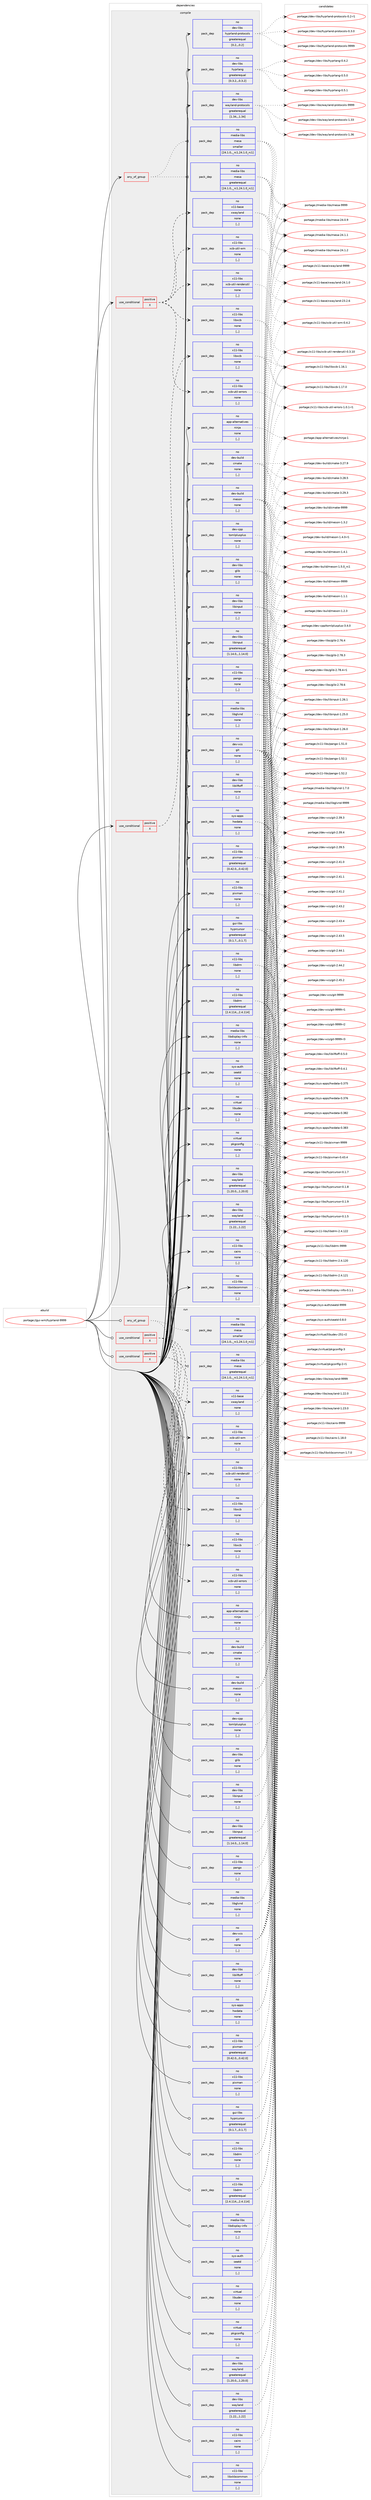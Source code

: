 digraph prolog {

# *************
# Graph options
# *************

newrank=true;
concentrate=true;
compound=true;
graph [rankdir=LR,fontname=Helvetica,fontsize=10,ranksep=1.5];#, ranksep=2.5, nodesep=0.2];
edge  [arrowhead=vee];
node  [fontname=Helvetica,fontsize=10];

# **********
# The ebuild
# **********

subgraph cluster_leftcol {
color=gray;
rank=same;
label=<<i>ebuild</i>>;
id [label="portage://gui-wm/hyprland-9999", color=red, width=4, href="../gui-wm/hyprland-9999.svg"];
}

# ****************
# The dependencies
# ****************

subgraph cluster_midcol {
color=gray;
label=<<i>dependencies</i>>;
subgraph cluster_compile {
fillcolor="#eeeeee";
style=filled;
label=<<i>compile</i>>;
subgraph any1436 {
dependency240468 [label=<<TABLE BORDER="0" CELLBORDER="1" CELLSPACING="0" CELLPADDING="4"><TR><TD CELLPADDING="10">any_of_group</TD></TR></TABLE>>, shape=none, color=red];subgraph pack173655 {
dependency240469 [label=<<TABLE BORDER="0" CELLBORDER="1" CELLSPACING="0" CELLPADDING="4" WIDTH="220"><TR><TD ROWSPAN="6" CELLPADDING="30">pack_dep</TD></TR><TR><TD WIDTH="110">no</TD></TR><TR><TD>media-libs</TD></TR><TR><TD>mesa</TD></TR><TR><TD>greaterequal</TD></TR><TR><TD>[24.1.0,,_rc1,24.1.0_rc1]</TD></TR></TABLE>>, shape=none, color=blue];
}
dependency240468:e -> dependency240469:w [weight=20,style="dotted",arrowhead="oinv"];
subgraph pack173656 {
dependency240470 [label=<<TABLE BORDER="0" CELLBORDER="1" CELLSPACING="0" CELLPADDING="4" WIDTH="220"><TR><TD ROWSPAN="6" CELLPADDING="30">pack_dep</TD></TR><TR><TD WIDTH="110">no</TD></TR><TR><TD>media-libs</TD></TR><TR><TD>mesa</TD></TR><TR><TD>smaller</TD></TR><TR><TD>[24.1.0,,_rc1,24.1.0_rc1]</TD></TR></TABLE>>, shape=none, color=blue];
}
dependency240468:e -> dependency240470:w [weight=20,style="dotted",arrowhead="oinv"];
}
id:e -> dependency240468:w [weight=20,style="solid",arrowhead="vee"];
subgraph cond65225 {
dependency240471 [label=<<TABLE BORDER="0" CELLBORDER="1" CELLSPACING="0" CELLPADDING="4"><TR><TD ROWSPAN="3" CELLPADDING="10">use_conditional</TD></TR><TR><TD>positive</TD></TR><TR><TD>X</TD></TR></TABLE>>, shape=none, color=red];
subgraph pack173657 {
dependency240472 [label=<<TABLE BORDER="0" CELLBORDER="1" CELLSPACING="0" CELLPADDING="4" WIDTH="220"><TR><TD ROWSPAN="6" CELLPADDING="30">pack_dep</TD></TR><TR><TD WIDTH="110">no</TD></TR><TR><TD>x11-libs</TD></TR><TR><TD>libxcb</TD></TR><TR><TD>none</TD></TR><TR><TD>[,,]</TD></TR></TABLE>>, shape=none, color=blue];
}
dependency240471:e -> dependency240472:w [weight=20,style="dashed",arrowhead="vee"];
subgraph pack173658 {
dependency240473 [label=<<TABLE BORDER="0" CELLBORDER="1" CELLSPACING="0" CELLPADDING="4" WIDTH="220"><TR><TD ROWSPAN="6" CELLPADDING="30">pack_dep</TD></TR><TR><TD WIDTH="110">no</TD></TR><TR><TD>x11-libs</TD></TR><TR><TD>xcb-util-errors</TD></TR><TR><TD>none</TD></TR><TR><TD>[,,]</TD></TR></TABLE>>, shape=none, color=blue];
}
dependency240471:e -> dependency240473:w [weight=20,style="dashed",arrowhead="vee"];
subgraph pack173659 {
dependency240474 [label=<<TABLE BORDER="0" CELLBORDER="1" CELLSPACING="0" CELLPADDING="4" WIDTH="220"><TR><TD ROWSPAN="6" CELLPADDING="30">pack_dep</TD></TR><TR><TD WIDTH="110">no</TD></TR><TR><TD>x11-libs</TD></TR><TR><TD>xcb-util-renderutil</TD></TR><TR><TD>none</TD></TR><TR><TD>[,,]</TD></TR></TABLE>>, shape=none, color=blue];
}
dependency240471:e -> dependency240474:w [weight=20,style="dashed",arrowhead="vee"];
subgraph pack173660 {
dependency240475 [label=<<TABLE BORDER="0" CELLBORDER="1" CELLSPACING="0" CELLPADDING="4" WIDTH="220"><TR><TD ROWSPAN="6" CELLPADDING="30">pack_dep</TD></TR><TR><TD WIDTH="110">no</TD></TR><TR><TD>x11-libs</TD></TR><TR><TD>xcb-util-wm</TD></TR><TR><TD>none</TD></TR><TR><TD>[,,]</TD></TR></TABLE>>, shape=none, color=blue];
}
dependency240471:e -> dependency240475:w [weight=20,style="dashed",arrowhead="vee"];
subgraph pack173661 {
dependency240476 [label=<<TABLE BORDER="0" CELLBORDER="1" CELLSPACING="0" CELLPADDING="4" WIDTH="220"><TR><TD ROWSPAN="6" CELLPADDING="30">pack_dep</TD></TR><TR><TD WIDTH="110">no</TD></TR><TR><TD>x11-base</TD></TR><TR><TD>xwayland</TD></TR><TR><TD>none</TD></TR><TR><TD>[,,]</TD></TR></TABLE>>, shape=none, color=blue];
}
dependency240471:e -> dependency240476:w [weight=20,style="dashed",arrowhead="vee"];
}
id:e -> dependency240471:w [weight=20,style="solid",arrowhead="vee"];
subgraph cond65226 {
dependency240477 [label=<<TABLE BORDER="0" CELLBORDER="1" CELLSPACING="0" CELLPADDING="4"><TR><TD ROWSPAN="3" CELLPADDING="10">use_conditional</TD></TR><TR><TD>positive</TD></TR><TR><TD>X</TD></TR></TABLE>>, shape=none, color=red];
subgraph pack173662 {
dependency240478 [label=<<TABLE BORDER="0" CELLBORDER="1" CELLSPACING="0" CELLPADDING="4" WIDTH="220"><TR><TD ROWSPAN="6" CELLPADDING="30">pack_dep</TD></TR><TR><TD WIDTH="110">no</TD></TR><TR><TD>x11-libs</TD></TR><TR><TD>libxcb</TD></TR><TR><TD>none</TD></TR><TR><TD>[,,]</TD></TR></TABLE>>, shape=none, color=blue];
}
dependency240477:e -> dependency240478:w [weight=20,style="dashed",arrowhead="vee"];
}
id:e -> dependency240477:w [weight=20,style="solid",arrowhead="vee"];
subgraph pack173663 {
dependency240479 [label=<<TABLE BORDER="0" CELLBORDER="1" CELLSPACING="0" CELLPADDING="4" WIDTH="220"><TR><TD ROWSPAN="6" CELLPADDING="30">pack_dep</TD></TR><TR><TD WIDTH="110">no</TD></TR><TR><TD>app-alternatives</TD></TR><TR><TD>ninja</TD></TR><TR><TD>none</TD></TR><TR><TD>[,,]</TD></TR></TABLE>>, shape=none, color=blue];
}
id:e -> dependency240479:w [weight=20,style="solid",arrowhead="vee"];
subgraph pack173664 {
dependency240480 [label=<<TABLE BORDER="0" CELLBORDER="1" CELLSPACING="0" CELLPADDING="4" WIDTH="220"><TR><TD ROWSPAN="6" CELLPADDING="30">pack_dep</TD></TR><TR><TD WIDTH="110">no</TD></TR><TR><TD>dev-build</TD></TR><TR><TD>cmake</TD></TR><TR><TD>none</TD></TR><TR><TD>[,,]</TD></TR></TABLE>>, shape=none, color=blue];
}
id:e -> dependency240480:w [weight=20,style="solid",arrowhead="vee"];
subgraph pack173665 {
dependency240481 [label=<<TABLE BORDER="0" CELLBORDER="1" CELLSPACING="0" CELLPADDING="4" WIDTH="220"><TR><TD ROWSPAN="6" CELLPADDING="30">pack_dep</TD></TR><TR><TD WIDTH="110">no</TD></TR><TR><TD>dev-build</TD></TR><TR><TD>meson</TD></TR><TR><TD>none</TD></TR><TR><TD>[,,]</TD></TR></TABLE>>, shape=none, color=blue];
}
id:e -> dependency240481:w [weight=20,style="solid",arrowhead="vee"];
subgraph pack173666 {
dependency240482 [label=<<TABLE BORDER="0" CELLBORDER="1" CELLSPACING="0" CELLPADDING="4" WIDTH="220"><TR><TD ROWSPAN="6" CELLPADDING="30">pack_dep</TD></TR><TR><TD WIDTH="110">no</TD></TR><TR><TD>dev-cpp</TD></TR><TR><TD>tomlplusplus</TD></TR><TR><TD>none</TD></TR><TR><TD>[,,]</TD></TR></TABLE>>, shape=none, color=blue];
}
id:e -> dependency240482:w [weight=20,style="solid",arrowhead="vee"];
subgraph pack173667 {
dependency240483 [label=<<TABLE BORDER="0" CELLBORDER="1" CELLSPACING="0" CELLPADDING="4" WIDTH="220"><TR><TD ROWSPAN="6" CELLPADDING="30">pack_dep</TD></TR><TR><TD WIDTH="110">no</TD></TR><TR><TD>dev-libs</TD></TR><TR><TD>glib</TD></TR><TR><TD>none</TD></TR><TR><TD>[,,]</TD></TR></TABLE>>, shape=none, color=blue];
}
id:e -> dependency240483:w [weight=20,style="solid",arrowhead="vee"];
subgraph pack173668 {
dependency240484 [label=<<TABLE BORDER="0" CELLBORDER="1" CELLSPACING="0" CELLPADDING="4" WIDTH="220"><TR><TD ROWSPAN="6" CELLPADDING="30">pack_dep</TD></TR><TR><TD WIDTH="110">no</TD></TR><TR><TD>dev-libs</TD></TR><TR><TD>hyprland-protocols</TD></TR><TR><TD>greaterequal</TD></TR><TR><TD>[0.2,,,0.2]</TD></TR></TABLE>>, shape=none, color=blue];
}
id:e -> dependency240484:w [weight=20,style="solid",arrowhead="vee"];
subgraph pack173669 {
dependency240485 [label=<<TABLE BORDER="0" CELLBORDER="1" CELLSPACING="0" CELLPADDING="4" WIDTH="220"><TR><TD ROWSPAN="6" CELLPADDING="30">pack_dep</TD></TR><TR><TD WIDTH="110">no</TD></TR><TR><TD>dev-libs</TD></TR><TR><TD>hyprlang</TD></TR><TR><TD>greaterequal</TD></TR><TR><TD>[0.3.2,,,0.3.2]</TD></TR></TABLE>>, shape=none, color=blue];
}
id:e -> dependency240485:w [weight=20,style="solid",arrowhead="vee"];
subgraph pack173670 {
dependency240486 [label=<<TABLE BORDER="0" CELLBORDER="1" CELLSPACING="0" CELLPADDING="4" WIDTH="220"><TR><TD ROWSPAN="6" CELLPADDING="30">pack_dep</TD></TR><TR><TD WIDTH="110">no</TD></TR><TR><TD>dev-libs</TD></TR><TR><TD>libinput</TD></TR><TR><TD>greaterequal</TD></TR><TR><TD>[1.14.0,,,1.14.0]</TD></TR></TABLE>>, shape=none, color=blue];
}
id:e -> dependency240486:w [weight=20,style="solid",arrowhead="vee"];
subgraph pack173671 {
dependency240487 [label=<<TABLE BORDER="0" CELLBORDER="1" CELLSPACING="0" CELLPADDING="4" WIDTH="220"><TR><TD ROWSPAN="6" CELLPADDING="30">pack_dep</TD></TR><TR><TD WIDTH="110">no</TD></TR><TR><TD>dev-libs</TD></TR><TR><TD>libinput</TD></TR><TR><TD>none</TD></TR><TR><TD>[,,]</TD></TR></TABLE>>, shape=none, color=blue];
}
id:e -> dependency240487:w [weight=20,style="solid",arrowhead="vee"];
subgraph pack173672 {
dependency240488 [label=<<TABLE BORDER="0" CELLBORDER="1" CELLSPACING="0" CELLPADDING="4" WIDTH="220"><TR><TD ROWSPAN="6" CELLPADDING="30">pack_dep</TD></TR><TR><TD WIDTH="110">no</TD></TR><TR><TD>dev-libs</TD></TR><TR><TD>libliftoff</TD></TR><TR><TD>none</TD></TR><TR><TD>[,,]</TD></TR></TABLE>>, shape=none, color=blue];
}
id:e -> dependency240488:w [weight=20,style="solid",arrowhead="vee"];
subgraph pack173673 {
dependency240489 [label=<<TABLE BORDER="0" CELLBORDER="1" CELLSPACING="0" CELLPADDING="4" WIDTH="220"><TR><TD ROWSPAN="6" CELLPADDING="30">pack_dep</TD></TR><TR><TD WIDTH="110">no</TD></TR><TR><TD>dev-libs</TD></TR><TR><TD>wayland</TD></TR><TR><TD>greaterequal</TD></TR><TR><TD>[1.20.0,,,1.20.0]</TD></TR></TABLE>>, shape=none, color=blue];
}
id:e -> dependency240489:w [weight=20,style="solid",arrowhead="vee"];
subgraph pack173674 {
dependency240490 [label=<<TABLE BORDER="0" CELLBORDER="1" CELLSPACING="0" CELLPADDING="4" WIDTH="220"><TR><TD ROWSPAN="6" CELLPADDING="30">pack_dep</TD></TR><TR><TD WIDTH="110">no</TD></TR><TR><TD>dev-libs</TD></TR><TR><TD>wayland</TD></TR><TR><TD>greaterequal</TD></TR><TR><TD>[1.22,,,1.22]</TD></TR></TABLE>>, shape=none, color=blue];
}
id:e -> dependency240490:w [weight=20,style="solid",arrowhead="vee"];
subgraph pack173675 {
dependency240491 [label=<<TABLE BORDER="0" CELLBORDER="1" CELLSPACING="0" CELLPADDING="4" WIDTH="220"><TR><TD ROWSPAN="6" CELLPADDING="30">pack_dep</TD></TR><TR><TD WIDTH="110">no</TD></TR><TR><TD>dev-libs</TD></TR><TR><TD>wayland-protocols</TD></TR><TR><TD>greaterequal</TD></TR><TR><TD>[1.34,,,1.34]</TD></TR></TABLE>>, shape=none, color=blue];
}
id:e -> dependency240491:w [weight=20,style="solid",arrowhead="vee"];
subgraph pack173676 {
dependency240492 [label=<<TABLE BORDER="0" CELLBORDER="1" CELLSPACING="0" CELLPADDING="4" WIDTH="220"><TR><TD ROWSPAN="6" CELLPADDING="30">pack_dep</TD></TR><TR><TD WIDTH="110">no</TD></TR><TR><TD>dev-vcs</TD></TR><TR><TD>git</TD></TR><TR><TD>none</TD></TR><TR><TD>[,,]</TD></TR></TABLE>>, shape=none, color=blue];
}
id:e -> dependency240492:w [weight=20,style="solid",arrowhead="vee"];
subgraph pack173677 {
dependency240493 [label=<<TABLE BORDER="0" CELLBORDER="1" CELLSPACING="0" CELLPADDING="4" WIDTH="220"><TR><TD ROWSPAN="6" CELLPADDING="30">pack_dep</TD></TR><TR><TD WIDTH="110">no</TD></TR><TR><TD>gui-libs</TD></TR><TR><TD>hyprcursor</TD></TR><TR><TD>greaterequal</TD></TR><TR><TD>[0.1.7,,,0.1.7]</TD></TR></TABLE>>, shape=none, color=blue];
}
id:e -> dependency240493:w [weight=20,style="solid",arrowhead="vee"];
subgraph pack173678 {
dependency240494 [label=<<TABLE BORDER="0" CELLBORDER="1" CELLSPACING="0" CELLPADDING="4" WIDTH="220"><TR><TD ROWSPAN="6" CELLPADDING="30">pack_dep</TD></TR><TR><TD WIDTH="110">no</TD></TR><TR><TD>media-libs</TD></TR><TR><TD>libdisplay-info</TD></TR><TR><TD>none</TD></TR><TR><TD>[,,]</TD></TR></TABLE>>, shape=none, color=blue];
}
id:e -> dependency240494:w [weight=20,style="solid",arrowhead="vee"];
subgraph pack173679 {
dependency240495 [label=<<TABLE BORDER="0" CELLBORDER="1" CELLSPACING="0" CELLPADDING="4" WIDTH="220"><TR><TD ROWSPAN="6" CELLPADDING="30">pack_dep</TD></TR><TR><TD WIDTH="110">no</TD></TR><TR><TD>media-libs</TD></TR><TR><TD>libglvnd</TD></TR><TR><TD>none</TD></TR><TR><TD>[,,]</TD></TR></TABLE>>, shape=none, color=blue];
}
id:e -> dependency240495:w [weight=20,style="solid",arrowhead="vee"];
subgraph pack173680 {
dependency240496 [label=<<TABLE BORDER="0" CELLBORDER="1" CELLSPACING="0" CELLPADDING="4" WIDTH="220"><TR><TD ROWSPAN="6" CELLPADDING="30">pack_dep</TD></TR><TR><TD WIDTH="110">no</TD></TR><TR><TD>sys-apps</TD></TR><TR><TD>hwdata</TD></TR><TR><TD>none</TD></TR><TR><TD>[,,]</TD></TR></TABLE>>, shape=none, color=blue];
}
id:e -> dependency240496:w [weight=20,style="solid",arrowhead="vee"];
subgraph pack173681 {
dependency240497 [label=<<TABLE BORDER="0" CELLBORDER="1" CELLSPACING="0" CELLPADDING="4" WIDTH="220"><TR><TD ROWSPAN="6" CELLPADDING="30">pack_dep</TD></TR><TR><TD WIDTH="110">no</TD></TR><TR><TD>sys-auth</TD></TR><TR><TD>seatd</TD></TR><TR><TD>none</TD></TR><TR><TD>[,,]</TD></TR></TABLE>>, shape=none, color=blue];
}
id:e -> dependency240497:w [weight=20,style="solid",arrowhead="vee"];
subgraph pack173682 {
dependency240498 [label=<<TABLE BORDER="0" CELLBORDER="1" CELLSPACING="0" CELLPADDING="4" WIDTH="220"><TR><TD ROWSPAN="6" CELLPADDING="30">pack_dep</TD></TR><TR><TD WIDTH="110">no</TD></TR><TR><TD>virtual</TD></TR><TR><TD>libudev</TD></TR><TR><TD>none</TD></TR><TR><TD>[,,]</TD></TR></TABLE>>, shape=none, color=blue];
}
id:e -> dependency240498:w [weight=20,style="solid",arrowhead="vee"];
subgraph pack173683 {
dependency240499 [label=<<TABLE BORDER="0" CELLBORDER="1" CELLSPACING="0" CELLPADDING="4" WIDTH="220"><TR><TD ROWSPAN="6" CELLPADDING="30">pack_dep</TD></TR><TR><TD WIDTH="110">no</TD></TR><TR><TD>virtual</TD></TR><TR><TD>pkgconfig</TD></TR><TR><TD>none</TD></TR><TR><TD>[,,]</TD></TR></TABLE>>, shape=none, color=blue];
}
id:e -> dependency240499:w [weight=20,style="solid",arrowhead="vee"];
subgraph pack173684 {
dependency240500 [label=<<TABLE BORDER="0" CELLBORDER="1" CELLSPACING="0" CELLPADDING="4" WIDTH="220"><TR><TD ROWSPAN="6" CELLPADDING="30">pack_dep</TD></TR><TR><TD WIDTH="110">no</TD></TR><TR><TD>x11-libs</TD></TR><TR><TD>cairo</TD></TR><TR><TD>none</TD></TR><TR><TD>[,,]</TD></TR></TABLE>>, shape=none, color=blue];
}
id:e -> dependency240500:w [weight=20,style="solid",arrowhead="vee"];
subgraph pack173685 {
dependency240501 [label=<<TABLE BORDER="0" CELLBORDER="1" CELLSPACING="0" CELLPADDING="4" WIDTH="220"><TR><TD ROWSPAN="6" CELLPADDING="30">pack_dep</TD></TR><TR><TD WIDTH="110">no</TD></TR><TR><TD>x11-libs</TD></TR><TR><TD>libdrm</TD></TR><TR><TD>greaterequal</TD></TR><TR><TD>[2.4.114,,,2.4.114]</TD></TR></TABLE>>, shape=none, color=blue];
}
id:e -> dependency240501:w [weight=20,style="solid",arrowhead="vee"];
subgraph pack173686 {
dependency240502 [label=<<TABLE BORDER="0" CELLBORDER="1" CELLSPACING="0" CELLPADDING="4" WIDTH="220"><TR><TD ROWSPAN="6" CELLPADDING="30">pack_dep</TD></TR><TR><TD WIDTH="110">no</TD></TR><TR><TD>x11-libs</TD></TR><TR><TD>libdrm</TD></TR><TR><TD>none</TD></TR><TR><TD>[,,]</TD></TR></TABLE>>, shape=none, color=blue];
}
id:e -> dependency240502:w [weight=20,style="solid",arrowhead="vee"];
subgraph pack173687 {
dependency240503 [label=<<TABLE BORDER="0" CELLBORDER="1" CELLSPACING="0" CELLPADDING="4" WIDTH="220"><TR><TD ROWSPAN="6" CELLPADDING="30">pack_dep</TD></TR><TR><TD WIDTH="110">no</TD></TR><TR><TD>x11-libs</TD></TR><TR><TD>libxkbcommon</TD></TR><TR><TD>none</TD></TR><TR><TD>[,,]</TD></TR></TABLE>>, shape=none, color=blue];
}
id:e -> dependency240503:w [weight=20,style="solid",arrowhead="vee"];
subgraph pack173688 {
dependency240504 [label=<<TABLE BORDER="0" CELLBORDER="1" CELLSPACING="0" CELLPADDING="4" WIDTH="220"><TR><TD ROWSPAN="6" CELLPADDING="30">pack_dep</TD></TR><TR><TD WIDTH="110">no</TD></TR><TR><TD>x11-libs</TD></TR><TR><TD>pango</TD></TR><TR><TD>none</TD></TR><TR><TD>[,,]</TD></TR></TABLE>>, shape=none, color=blue];
}
id:e -> dependency240504:w [weight=20,style="solid",arrowhead="vee"];
subgraph pack173689 {
dependency240505 [label=<<TABLE BORDER="0" CELLBORDER="1" CELLSPACING="0" CELLPADDING="4" WIDTH="220"><TR><TD ROWSPAN="6" CELLPADDING="30">pack_dep</TD></TR><TR><TD WIDTH="110">no</TD></TR><TR><TD>x11-libs</TD></TR><TR><TD>pixman</TD></TR><TR><TD>greaterequal</TD></TR><TR><TD>[0.42.0,,,0.42.0]</TD></TR></TABLE>>, shape=none, color=blue];
}
id:e -> dependency240505:w [weight=20,style="solid",arrowhead="vee"];
subgraph pack173690 {
dependency240506 [label=<<TABLE BORDER="0" CELLBORDER="1" CELLSPACING="0" CELLPADDING="4" WIDTH="220"><TR><TD ROWSPAN="6" CELLPADDING="30">pack_dep</TD></TR><TR><TD WIDTH="110">no</TD></TR><TR><TD>x11-libs</TD></TR><TR><TD>pixman</TD></TR><TR><TD>none</TD></TR><TR><TD>[,,]</TD></TR></TABLE>>, shape=none, color=blue];
}
id:e -> dependency240506:w [weight=20,style="solid",arrowhead="vee"];
}
subgraph cluster_compileandrun {
fillcolor="#eeeeee";
style=filled;
label=<<i>compile and run</i>>;
}
subgraph cluster_run {
fillcolor="#eeeeee";
style=filled;
label=<<i>run</i>>;
subgraph any1437 {
dependency240507 [label=<<TABLE BORDER="0" CELLBORDER="1" CELLSPACING="0" CELLPADDING="4"><TR><TD CELLPADDING="10">any_of_group</TD></TR></TABLE>>, shape=none, color=red];subgraph pack173691 {
dependency240508 [label=<<TABLE BORDER="0" CELLBORDER="1" CELLSPACING="0" CELLPADDING="4" WIDTH="220"><TR><TD ROWSPAN="6" CELLPADDING="30">pack_dep</TD></TR><TR><TD WIDTH="110">no</TD></TR><TR><TD>media-libs</TD></TR><TR><TD>mesa</TD></TR><TR><TD>greaterequal</TD></TR><TR><TD>[24.1.0,,_rc1,24.1.0_rc1]</TD></TR></TABLE>>, shape=none, color=blue];
}
dependency240507:e -> dependency240508:w [weight=20,style="dotted",arrowhead="oinv"];
subgraph pack173692 {
dependency240509 [label=<<TABLE BORDER="0" CELLBORDER="1" CELLSPACING="0" CELLPADDING="4" WIDTH="220"><TR><TD ROWSPAN="6" CELLPADDING="30">pack_dep</TD></TR><TR><TD WIDTH="110">no</TD></TR><TR><TD>media-libs</TD></TR><TR><TD>mesa</TD></TR><TR><TD>smaller</TD></TR><TR><TD>[24.1.0,,_rc1,24.1.0_rc1]</TD></TR></TABLE>>, shape=none, color=blue];
}
dependency240507:e -> dependency240509:w [weight=20,style="dotted",arrowhead="oinv"];
}
id:e -> dependency240507:w [weight=20,style="solid",arrowhead="odot"];
subgraph cond65227 {
dependency240510 [label=<<TABLE BORDER="0" CELLBORDER="1" CELLSPACING="0" CELLPADDING="4"><TR><TD ROWSPAN="3" CELLPADDING="10">use_conditional</TD></TR><TR><TD>positive</TD></TR><TR><TD>X</TD></TR></TABLE>>, shape=none, color=red];
subgraph pack173693 {
dependency240511 [label=<<TABLE BORDER="0" CELLBORDER="1" CELLSPACING="0" CELLPADDING="4" WIDTH="220"><TR><TD ROWSPAN="6" CELLPADDING="30">pack_dep</TD></TR><TR><TD WIDTH="110">no</TD></TR><TR><TD>x11-libs</TD></TR><TR><TD>libxcb</TD></TR><TR><TD>none</TD></TR><TR><TD>[,,]</TD></TR></TABLE>>, shape=none, color=blue];
}
dependency240510:e -> dependency240511:w [weight=20,style="dashed",arrowhead="vee"];
subgraph pack173694 {
dependency240512 [label=<<TABLE BORDER="0" CELLBORDER="1" CELLSPACING="0" CELLPADDING="4" WIDTH="220"><TR><TD ROWSPAN="6" CELLPADDING="30">pack_dep</TD></TR><TR><TD WIDTH="110">no</TD></TR><TR><TD>x11-libs</TD></TR><TR><TD>xcb-util-errors</TD></TR><TR><TD>none</TD></TR><TR><TD>[,,]</TD></TR></TABLE>>, shape=none, color=blue];
}
dependency240510:e -> dependency240512:w [weight=20,style="dashed",arrowhead="vee"];
subgraph pack173695 {
dependency240513 [label=<<TABLE BORDER="0" CELLBORDER="1" CELLSPACING="0" CELLPADDING="4" WIDTH="220"><TR><TD ROWSPAN="6" CELLPADDING="30">pack_dep</TD></TR><TR><TD WIDTH="110">no</TD></TR><TR><TD>x11-libs</TD></TR><TR><TD>xcb-util-renderutil</TD></TR><TR><TD>none</TD></TR><TR><TD>[,,]</TD></TR></TABLE>>, shape=none, color=blue];
}
dependency240510:e -> dependency240513:w [weight=20,style="dashed",arrowhead="vee"];
subgraph pack173696 {
dependency240514 [label=<<TABLE BORDER="0" CELLBORDER="1" CELLSPACING="0" CELLPADDING="4" WIDTH="220"><TR><TD ROWSPAN="6" CELLPADDING="30">pack_dep</TD></TR><TR><TD WIDTH="110">no</TD></TR><TR><TD>x11-libs</TD></TR><TR><TD>xcb-util-wm</TD></TR><TR><TD>none</TD></TR><TR><TD>[,,]</TD></TR></TABLE>>, shape=none, color=blue];
}
dependency240510:e -> dependency240514:w [weight=20,style="dashed",arrowhead="vee"];
subgraph pack173697 {
dependency240515 [label=<<TABLE BORDER="0" CELLBORDER="1" CELLSPACING="0" CELLPADDING="4" WIDTH="220"><TR><TD ROWSPAN="6" CELLPADDING="30">pack_dep</TD></TR><TR><TD WIDTH="110">no</TD></TR><TR><TD>x11-base</TD></TR><TR><TD>xwayland</TD></TR><TR><TD>none</TD></TR><TR><TD>[,,]</TD></TR></TABLE>>, shape=none, color=blue];
}
dependency240510:e -> dependency240515:w [weight=20,style="dashed",arrowhead="vee"];
}
id:e -> dependency240510:w [weight=20,style="solid",arrowhead="odot"];
subgraph cond65228 {
dependency240516 [label=<<TABLE BORDER="0" CELLBORDER="1" CELLSPACING="0" CELLPADDING="4"><TR><TD ROWSPAN="3" CELLPADDING="10">use_conditional</TD></TR><TR><TD>positive</TD></TR><TR><TD>X</TD></TR></TABLE>>, shape=none, color=red];
subgraph pack173698 {
dependency240517 [label=<<TABLE BORDER="0" CELLBORDER="1" CELLSPACING="0" CELLPADDING="4" WIDTH="220"><TR><TD ROWSPAN="6" CELLPADDING="30">pack_dep</TD></TR><TR><TD WIDTH="110">no</TD></TR><TR><TD>x11-libs</TD></TR><TR><TD>libxcb</TD></TR><TR><TD>none</TD></TR><TR><TD>[,,]</TD></TR></TABLE>>, shape=none, color=blue];
}
dependency240516:e -> dependency240517:w [weight=20,style="dashed",arrowhead="vee"];
}
id:e -> dependency240516:w [weight=20,style="solid",arrowhead="odot"];
subgraph pack173699 {
dependency240518 [label=<<TABLE BORDER="0" CELLBORDER="1" CELLSPACING="0" CELLPADDING="4" WIDTH="220"><TR><TD ROWSPAN="6" CELLPADDING="30">pack_dep</TD></TR><TR><TD WIDTH="110">no</TD></TR><TR><TD>app-alternatives</TD></TR><TR><TD>ninja</TD></TR><TR><TD>none</TD></TR><TR><TD>[,,]</TD></TR></TABLE>>, shape=none, color=blue];
}
id:e -> dependency240518:w [weight=20,style="solid",arrowhead="odot"];
subgraph pack173700 {
dependency240519 [label=<<TABLE BORDER="0" CELLBORDER="1" CELLSPACING="0" CELLPADDING="4" WIDTH="220"><TR><TD ROWSPAN="6" CELLPADDING="30">pack_dep</TD></TR><TR><TD WIDTH="110">no</TD></TR><TR><TD>dev-build</TD></TR><TR><TD>cmake</TD></TR><TR><TD>none</TD></TR><TR><TD>[,,]</TD></TR></TABLE>>, shape=none, color=blue];
}
id:e -> dependency240519:w [weight=20,style="solid",arrowhead="odot"];
subgraph pack173701 {
dependency240520 [label=<<TABLE BORDER="0" CELLBORDER="1" CELLSPACING="0" CELLPADDING="4" WIDTH="220"><TR><TD ROWSPAN="6" CELLPADDING="30">pack_dep</TD></TR><TR><TD WIDTH="110">no</TD></TR><TR><TD>dev-build</TD></TR><TR><TD>meson</TD></TR><TR><TD>none</TD></TR><TR><TD>[,,]</TD></TR></TABLE>>, shape=none, color=blue];
}
id:e -> dependency240520:w [weight=20,style="solid",arrowhead="odot"];
subgraph pack173702 {
dependency240521 [label=<<TABLE BORDER="0" CELLBORDER="1" CELLSPACING="0" CELLPADDING="4" WIDTH="220"><TR><TD ROWSPAN="6" CELLPADDING="30">pack_dep</TD></TR><TR><TD WIDTH="110">no</TD></TR><TR><TD>dev-cpp</TD></TR><TR><TD>tomlplusplus</TD></TR><TR><TD>none</TD></TR><TR><TD>[,,]</TD></TR></TABLE>>, shape=none, color=blue];
}
id:e -> dependency240521:w [weight=20,style="solid",arrowhead="odot"];
subgraph pack173703 {
dependency240522 [label=<<TABLE BORDER="0" CELLBORDER="1" CELLSPACING="0" CELLPADDING="4" WIDTH="220"><TR><TD ROWSPAN="6" CELLPADDING="30">pack_dep</TD></TR><TR><TD WIDTH="110">no</TD></TR><TR><TD>dev-libs</TD></TR><TR><TD>glib</TD></TR><TR><TD>none</TD></TR><TR><TD>[,,]</TD></TR></TABLE>>, shape=none, color=blue];
}
id:e -> dependency240522:w [weight=20,style="solid",arrowhead="odot"];
subgraph pack173704 {
dependency240523 [label=<<TABLE BORDER="0" CELLBORDER="1" CELLSPACING="0" CELLPADDING="4" WIDTH="220"><TR><TD ROWSPAN="6" CELLPADDING="30">pack_dep</TD></TR><TR><TD WIDTH="110">no</TD></TR><TR><TD>dev-libs</TD></TR><TR><TD>libinput</TD></TR><TR><TD>greaterequal</TD></TR><TR><TD>[1.14.0,,,1.14.0]</TD></TR></TABLE>>, shape=none, color=blue];
}
id:e -> dependency240523:w [weight=20,style="solid",arrowhead="odot"];
subgraph pack173705 {
dependency240524 [label=<<TABLE BORDER="0" CELLBORDER="1" CELLSPACING="0" CELLPADDING="4" WIDTH="220"><TR><TD ROWSPAN="6" CELLPADDING="30">pack_dep</TD></TR><TR><TD WIDTH="110">no</TD></TR><TR><TD>dev-libs</TD></TR><TR><TD>libinput</TD></TR><TR><TD>none</TD></TR><TR><TD>[,,]</TD></TR></TABLE>>, shape=none, color=blue];
}
id:e -> dependency240524:w [weight=20,style="solid",arrowhead="odot"];
subgraph pack173706 {
dependency240525 [label=<<TABLE BORDER="0" CELLBORDER="1" CELLSPACING="0" CELLPADDING="4" WIDTH="220"><TR><TD ROWSPAN="6" CELLPADDING="30">pack_dep</TD></TR><TR><TD WIDTH="110">no</TD></TR><TR><TD>dev-libs</TD></TR><TR><TD>libliftoff</TD></TR><TR><TD>none</TD></TR><TR><TD>[,,]</TD></TR></TABLE>>, shape=none, color=blue];
}
id:e -> dependency240525:w [weight=20,style="solid",arrowhead="odot"];
subgraph pack173707 {
dependency240526 [label=<<TABLE BORDER="0" CELLBORDER="1" CELLSPACING="0" CELLPADDING="4" WIDTH="220"><TR><TD ROWSPAN="6" CELLPADDING="30">pack_dep</TD></TR><TR><TD WIDTH="110">no</TD></TR><TR><TD>dev-libs</TD></TR><TR><TD>wayland</TD></TR><TR><TD>greaterequal</TD></TR><TR><TD>[1.20.0,,,1.20.0]</TD></TR></TABLE>>, shape=none, color=blue];
}
id:e -> dependency240526:w [weight=20,style="solid",arrowhead="odot"];
subgraph pack173708 {
dependency240527 [label=<<TABLE BORDER="0" CELLBORDER="1" CELLSPACING="0" CELLPADDING="4" WIDTH="220"><TR><TD ROWSPAN="6" CELLPADDING="30">pack_dep</TD></TR><TR><TD WIDTH="110">no</TD></TR><TR><TD>dev-libs</TD></TR><TR><TD>wayland</TD></TR><TR><TD>greaterequal</TD></TR><TR><TD>[1.22,,,1.22]</TD></TR></TABLE>>, shape=none, color=blue];
}
id:e -> dependency240527:w [weight=20,style="solid",arrowhead="odot"];
subgraph pack173709 {
dependency240528 [label=<<TABLE BORDER="0" CELLBORDER="1" CELLSPACING="0" CELLPADDING="4" WIDTH="220"><TR><TD ROWSPAN="6" CELLPADDING="30">pack_dep</TD></TR><TR><TD WIDTH="110">no</TD></TR><TR><TD>dev-vcs</TD></TR><TR><TD>git</TD></TR><TR><TD>none</TD></TR><TR><TD>[,,]</TD></TR></TABLE>>, shape=none, color=blue];
}
id:e -> dependency240528:w [weight=20,style="solid",arrowhead="odot"];
subgraph pack173710 {
dependency240529 [label=<<TABLE BORDER="0" CELLBORDER="1" CELLSPACING="0" CELLPADDING="4" WIDTH="220"><TR><TD ROWSPAN="6" CELLPADDING="30">pack_dep</TD></TR><TR><TD WIDTH="110">no</TD></TR><TR><TD>gui-libs</TD></TR><TR><TD>hyprcursor</TD></TR><TR><TD>greaterequal</TD></TR><TR><TD>[0.1.7,,,0.1.7]</TD></TR></TABLE>>, shape=none, color=blue];
}
id:e -> dependency240529:w [weight=20,style="solid",arrowhead="odot"];
subgraph pack173711 {
dependency240530 [label=<<TABLE BORDER="0" CELLBORDER="1" CELLSPACING="0" CELLPADDING="4" WIDTH="220"><TR><TD ROWSPAN="6" CELLPADDING="30">pack_dep</TD></TR><TR><TD WIDTH="110">no</TD></TR><TR><TD>media-libs</TD></TR><TR><TD>libdisplay-info</TD></TR><TR><TD>none</TD></TR><TR><TD>[,,]</TD></TR></TABLE>>, shape=none, color=blue];
}
id:e -> dependency240530:w [weight=20,style="solid",arrowhead="odot"];
subgraph pack173712 {
dependency240531 [label=<<TABLE BORDER="0" CELLBORDER="1" CELLSPACING="0" CELLPADDING="4" WIDTH="220"><TR><TD ROWSPAN="6" CELLPADDING="30">pack_dep</TD></TR><TR><TD WIDTH="110">no</TD></TR><TR><TD>media-libs</TD></TR><TR><TD>libglvnd</TD></TR><TR><TD>none</TD></TR><TR><TD>[,,]</TD></TR></TABLE>>, shape=none, color=blue];
}
id:e -> dependency240531:w [weight=20,style="solid",arrowhead="odot"];
subgraph pack173713 {
dependency240532 [label=<<TABLE BORDER="0" CELLBORDER="1" CELLSPACING="0" CELLPADDING="4" WIDTH="220"><TR><TD ROWSPAN="6" CELLPADDING="30">pack_dep</TD></TR><TR><TD WIDTH="110">no</TD></TR><TR><TD>sys-apps</TD></TR><TR><TD>hwdata</TD></TR><TR><TD>none</TD></TR><TR><TD>[,,]</TD></TR></TABLE>>, shape=none, color=blue];
}
id:e -> dependency240532:w [weight=20,style="solid",arrowhead="odot"];
subgraph pack173714 {
dependency240533 [label=<<TABLE BORDER="0" CELLBORDER="1" CELLSPACING="0" CELLPADDING="4" WIDTH="220"><TR><TD ROWSPAN="6" CELLPADDING="30">pack_dep</TD></TR><TR><TD WIDTH="110">no</TD></TR><TR><TD>sys-auth</TD></TR><TR><TD>seatd</TD></TR><TR><TD>none</TD></TR><TR><TD>[,,]</TD></TR></TABLE>>, shape=none, color=blue];
}
id:e -> dependency240533:w [weight=20,style="solid",arrowhead="odot"];
subgraph pack173715 {
dependency240534 [label=<<TABLE BORDER="0" CELLBORDER="1" CELLSPACING="0" CELLPADDING="4" WIDTH="220"><TR><TD ROWSPAN="6" CELLPADDING="30">pack_dep</TD></TR><TR><TD WIDTH="110">no</TD></TR><TR><TD>virtual</TD></TR><TR><TD>libudev</TD></TR><TR><TD>none</TD></TR><TR><TD>[,,]</TD></TR></TABLE>>, shape=none, color=blue];
}
id:e -> dependency240534:w [weight=20,style="solid",arrowhead="odot"];
subgraph pack173716 {
dependency240535 [label=<<TABLE BORDER="0" CELLBORDER="1" CELLSPACING="0" CELLPADDING="4" WIDTH="220"><TR><TD ROWSPAN="6" CELLPADDING="30">pack_dep</TD></TR><TR><TD WIDTH="110">no</TD></TR><TR><TD>virtual</TD></TR><TR><TD>pkgconfig</TD></TR><TR><TD>none</TD></TR><TR><TD>[,,]</TD></TR></TABLE>>, shape=none, color=blue];
}
id:e -> dependency240535:w [weight=20,style="solid",arrowhead="odot"];
subgraph pack173717 {
dependency240536 [label=<<TABLE BORDER="0" CELLBORDER="1" CELLSPACING="0" CELLPADDING="4" WIDTH="220"><TR><TD ROWSPAN="6" CELLPADDING="30">pack_dep</TD></TR><TR><TD WIDTH="110">no</TD></TR><TR><TD>x11-libs</TD></TR><TR><TD>cairo</TD></TR><TR><TD>none</TD></TR><TR><TD>[,,]</TD></TR></TABLE>>, shape=none, color=blue];
}
id:e -> dependency240536:w [weight=20,style="solid",arrowhead="odot"];
subgraph pack173718 {
dependency240537 [label=<<TABLE BORDER="0" CELLBORDER="1" CELLSPACING="0" CELLPADDING="4" WIDTH="220"><TR><TD ROWSPAN="6" CELLPADDING="30">pack_dep</TD></TR><TR><TD WIDTH="110">no</TD></TR><TR><TD>x11-libs</TD></TR><TR><TD>libdrm</TD></TR><TR><TD>greaterequal</TD></TR><TR><TD>[2.4.114,,,2.4.114]</TD></TR></TABLE>>, shape=none, color=blue];
}
id:e -> dependency240537:w [weight=20,style="solid",arrowhead="odot"];
subgraph pack173719 {
dependency240538 [label=<<TABLE BORDER="0" CELLBORDER="1" CELLSPACING="0" CELLPADDING="4" WIDTH="220"><TR><TD ROWSPAN="6" CELLPADDING="30">pack_dep</TD></TR><TR><TD WIDTH="110">no</TD></TR><TR><TD>x11-libs</TD></TR><TR><TD>libdrm</TD></TR><TR><TD>none</TD></TR><TR><TD>[,,]</TD></TR></TABLE>>, shape=none, color=blue];
}
id:e -> dependency240538:w [weight=20,style="solid",arrowhead="odot"];
subgraph pack173720 {
dependency240539 [label=<<TABLE BORDER="0" CELLBORDER="1" CELLSPACING="0" CELLPADDING="4" WIDTH="220"><TR><TD ROWSPAN="6" CELLPADDING="30">pack_dep</TD></TR><TR><TD WIDTH="110">no</TD></TR><TR><TD>x11-libs</TD></TR><TR><TD>libxkbcommon</TD></TR><TR><TD>none</TD></TR><TR><TD>[,,]</TD></TR></TABLE>>, shape=none, color=blue];
}
id:e -> dependency240539:w [weight=20,style="solid",arrowhead="odot"];
subgraph pack173721 {
dependency240540 [label=<<TABLE BORDER="0" CELLBORDER="1" CELLSPACING="0" CELLPADDING="4" WIDTH="220"><TR><TD ROWSPAN="6" CELLPADDING="30">pack_dep</TD></TR><TR><TD WIDTH="110">no</TD></TR><TR><TD>x11-libs</TD></TR><TR><TD>pango</TD></TR><TR><TD>none</TD></TR><TR><TD>[,,]</TD></TR></TABLE>>, shape=none, color=blue];
}
id:e -> dependency240540:w [weight=20,style="solid",arrowhead="odot"];
subgraph pack173722 {
dependency240541 [label=<<TABLE BORDER="0" CELLBORDER="1" CELLSPACING="0" CELLPADDING="4" WIDTH="220"><TR><TD ROWSPAN="6" CELLPADDING="30">pack_dep</TD></TR><TR><TD WIDTH="110">no</TD></TR><TR><TD>x11-libs</TD></TR><TR><TD>pixman</TD></TR><TR><TD>greaterequal</TD></TR><TR><TD>[0.42.0,,,0.42.0]</TD></TR></TABLE>>, shape=none, color=blue];
}
id:e -> dependency240541:w [weight=20,style="solid",arrowhead="odot"];
subgraph pack173723 {
dependency240542 [label=<<TABLE BORDER="0" CELLBORDER="1" CELLSPACING="0" CELLPADDING="4" WIDTH="220"><TR><TD ROWSPAN="6" CELLPADDING="30">pack_dep</TD></TR><TR><TD WIDTH="110">no</TD></TR><TR><TD>x11-libs</TD></TR><TR><TD>pixman</TD></TR><TR><TD>none</TD></TR><TR><TD>[,,]</TD></TR></TABLE>>, shape=none, color=blue];
}
id:e -> dependency240542:w [weight=20,style="solid",arrowhead="odot"];
}
}

# **************
# The candidates
# **************

subgraph cluster_choices {
rank=same;
color=gray;
label=<<i>candidates</i>>;

subgraph choice173655 {
color=black;
nodesep=1;
choice109101100105974510810598115471091011159745505246484657 [label="portage://media-libs/mesa-24.0.9", color=red, width=4,href="../media-libs/mesa-24.0.9.svg"];
choice109101100105974510810598115471091011159745505246494649 [label="portage://media-libs/mesa-24.1.1", color=red, width=4,href="../media-libs/mesa-24.1.1.svg"];
choice109101100105974510810598115471091011159745505246494650 [label="portage://media-libs/mesa-24.1.2", color=red, width=4,href="../media-libs/mesa-24.1.2.svg"];
choice10910110010597451081059811547109101115974557575757 [label="portage://media-libs/mesa-9999", color=red, width=4,href="../media-libs/mesa-9999.svg"];
dependency240469:e -> choice109101100105974510810598115471091011159745505246484657:w [style=dotted,weight="100"];
dependency240469:e -> choice109101100105974510810598115471091011159745505246494649:w [style=dotted,weight="100"];
dependency240469:e -> choice109101100105974510810598115471091011159745505246494650:w [style=dotted,weight="100"];
dependency240469:e -> choice10910110010597451081059811547109101115974557575757:w [style=dotted,weight="100"];
}
subgraph choice173656 {
color=black;
nodesep=1;
choice109101100105974510810598115471091011159745505246484657 [label="portage://media-libs/mesa-24.0.9", color=red, width=4,href="../media-libs/mesa-24.0.9.svg"];
choice109101100105974510810598115471091011159745505246494649 [label="portage://media-libs/mesa-24.1.1", color=red, width=4,href="../media-libs/mesa-24.1.1.svg"];
choice109101100105974510810598115471091011159745505246494650 [label="portage://media-libs/mesa-24.1.2", color=red, width=4,href="../media-libs/mesa-24.1.2.svg"];
choice10910110010597451081059811547109101115974557575757 [label="portage://media-libs/mesa-9999", color=red, width=4,href="../media-libs/mesa-9999.svg"];
dependency240470:e -> choice109101100105974510810598115471091011159745505246484657:w [style=dotted,weight="100"];
dependency240470:e -> choice109101100105974510810598115471091011159745505246494649:w [style=dotted,weight="100"];
dependency240470:e -> choice109101100105974510810598115471091011159745505246494650:w [style=dotted,weight="100"];
dependency240470:e -> choice10910110010597451081059811547109101115974557575757:w [style=dotted,weight="100"];
}
subgraph choice173657 {
color=black;
nodesep=1;
choice120494945108105981154710810598120999845494649544649 [label="portage://x11-libs/libxcb-1.16.1", color=red, width=4,href="../x11-libs/libxcb-1.16.1.svg"];
choice120494945108105981154710810598120999845494649554648 [label="portage://x11-libs/libxcb-1.17.0", color=red, width=4,href="../x11-libs/libxcb-1.17.0.svg"];
dependency240472:e -> choice120494945108105981154710810598120999845494649544649:w [style=dotted,weight="100"];
dependency240472:e -> choice120494945108105981154710810598120999845494649554648:w [style=dotted,weight="100"];
}
subgraph choice173658 {
color=black;
nodesep=1;
choice1204949451081059811547120999845117116105108451011141141111141154549464846494511449 [label="portage://x11-libs/xcb-util-errors-1.0.1-r1", color=red, width=4,href="../x11-libs/xcb-util-errors-1.0.1-r1.svg"];
dependency240473:e -> choice1204949451081059811547120999845117116105108451011141141111141154549464846494511449:w [style=dotted,weight="100"];
}
subgraph choice173659 {
color=black;
nodesep=1;
choice12049494510810598115471209998451171161051084511410111010010111411711610510845484651464948 [label="portage://x11-libs/xcb-util-renderutil-0.3.10", color=red, width=4,href="../x11-libs/xcb-util-renderutil-0.3.10.svg"];
dependency240474:e -> choice12049494510810598115471209998451171161051084511410111010010111411711610510845484651464948:w [style=dotted,weight="100"];
}
subgraph choice173660 {
color=black;
nodesep=1;
choice120494945108105981154712099984511711610510845119109454846524650 [label="portage://x11-libs/xcb-util-wm-0.4.2", color=red, width=4,href="../x11-libs/xcb-util-wm-0.4.2.svg"];
dependency240475:e -> choice120494945108105981154712099984511711610510845119109454846524650:w [style=dotted,weight="100"];
}
subgraph choice173661 {
color=black;
nodesep=1;
choice120494945989711510147120119971211089711010045505146504654 [label="portage://x11-base/xwayland-23.2.6", color=red, width=4,href="../x11-base/xwayland-23.2.6.svg"];
choice120494945989711510147120119971211089711010045505246494648 [label="portage://x11-base/xwayland-24.1.0", color=red, width=4,href="../x11-base/xwayland-24.1.0.svg"];
choice12049494598971151014712011997121108971101004557575757 [label="portage://x11-base/xwayland-9999", color=red, width=4,href="../x11-base/xwayland-9999.svg"];
dependency240476:e -> choice120494945989711510147120119971211089711010045505146504654:w [style=dotted,weight="100"];
dependency240476:e -> choice120494945989711510147120119971211089711010045505246494648:w [style=dotted,weight="100"];
dependency240476:e -> choice12049494598971151014712011997121108971101004557575757:w [style=dotted,weight="100"];
}
subgraph choice173662 {
color=black;
nodesep=1;
choice120494945108105981154710810598120999845494649544649 [label="portage://x11-libs/libxcb-1.16.1", color=red, width=4,href="../x11-libs/libxcb-1.16.1.svg"];
choice120494945108105981154710810598120999845494649554648 [label="portage://x11-libs/libxcb-1.17.0", color=red, width=4,href="../x11-libs/libxcb-1.17.0.svg"];
dependency240478:e -> choice120494945108105981154710810598120999845494649544649:w [style=dotted,weight="100"];
dependency240478:e -> choice120494945108105981154710810598120999845494649554648:w [style=dotted,weight="100"];
}
subgraph choice173663 {
color=black;
nodesep=1;
choice9711211245971081161011141109711610511810111547110105110106974549 [label="portage://app-alternatives/ninja-1", color=red, width=4,href="../app-alternatives/ninja-1.svg"];
dependency240479:e -> choice9711211245971081161011141109711610511810111547110105110106974549:w [style=dotted,weight="100"];
}
subgraph choice173664 {
color=black;
nodesep=1;
choice100101118459811710510810047991099710710145514650554657 [label="portage://dev-build/cmake-3.27.9", color=red, width=4,href="../dev-build/cmake-3.27.9.svg"];
choice100101118459811710510810047991099710710145514650564653 [label="portage://dev-build/cmake-3.28.5", color=red, width=4,href="../dev-build/cmake-3.28.5.svg"];
choice100101118459811710510810047991099710710145514650574651 [label="portage://dev-build/cmake-3.29.3", color=red, width=4,href="../dev-build/cmake-3.29.3.svg"];
choice10010111845981171051081004799109971071014557575757 [label="portage://dev-build/cmake-9999", color=red, width=4,href="../dev-build/cmake-9999.svg"];
dependency240480:e -> choice100101118459811710510810047991099710710145514650554657:w [style=dotted,weight="100"];
dependency240480:e -> choice100101118459811710510810047991099710710145514650564653:w [style=dotted,weight="100"];
dependency240480:e -> choice100101118459811710510810047991099710710145514650574651:w [style=dotted,weight="100"];
dependency240480:e -> choice10010111845981171051081004799109971071014557575757:w [style=dotted,weight="100"];
}
subgraph choice173665 {
color=black;
nodesep=1;
choice100101118459811710510810047109101115111110454946494649 [label="portage://dev-build/meson-1.1.1", color=red, width=4,href="../dev-build/meson-1.1.1.svg"];
choice100101118459811710510810047109101115111110454946504651 [label="portage://dev-build/meson-1.2.3", color=red, width=4,href="../dev-build/meson-1.2.3.svg"];
choice100101118459811710510810047109101115111110454946514650 [label="portage://dev-build/meson-1.3.2", color=red, width=4,href="../dev-build/meson-1.3.2.svg"];
choice1001011184598117105108100471091011151111104549465246484511449 [label="portage://dev-build/meson-1.4.0-r1", color=red, width=4,href="../dev-build/meson-1.4.0-r1.svg"];
choice100101118459811710510810047109101115111110454946524649 [label="portage://dev-build/meson-1.4.1", color=red, width=4,href="../dev-build/meson-1.4.1.svg"];
choice100101118459811710510810047109101115111110454946534648951149949 [label="portage://dev-build/meson-1.5.0_rc1", color=red, width=4,href="../dev-build/meson-1.5.0_rc1.svg"];
choice1001011184598117105108100471091011151111104557575757 [label="portage://dev-build/meson-9999", color=red, width=4,href="../dev-build/meson-9999.svg"];
dependency240481:e -> choice100101118459811710510810047109101115111110454946494649:w [style=dotted,weight="100"];
dependency240481:e -> choice100101118459811710510810047109101115111110454946504651:w [style=dotted,weight="100"];
dependency240481:e -> choice100101118459811710510810047109101115111110454946514650:w [style=dotted,weight="100"];
dependency240481:e -> choice1001011184598117105108100471091011151111104549465246484511449:w [style=dotted,weight="100"];
dependency240481:e -> choice100101118459811710510810047109101115111110454946524649:w [style=dotted,weight="100"];
dependency240481:e -> choice100101118459811710510810047109101115111110454946534648951149949:w [style=dotted,weight="100"];
dependency240481:e -> choice1001011184598117105108100471091011151111104557575757:w [style=dotted,weight="100"];
}
subgraph choice173666 {
color=black;
nodesep=1;
choice100101118459911211247116111109108112108117115112108117115455146524648 [label="portage://dev-cpp/tomlplusplus-3.4.0", color=red, width=4,href="../dev-cpp/tomlplusplus-3.4.0.svg"];
dependency240482:e -> choice100101118459911211247116111109108112108117115112108117115455146524648:w [style=dotted,weight="100"];
}
subgraph choice173667 {
color=black;
nodesep=1;
choice1001011184510810598115471031081059845504655544652 [label="portage://dev-libs/glib-2.76.4", color=red, width=4,href="../dev-libs/glib-2.76.4.svg"];
choice1001011184510810598115471031081059845504655564651 [label="portage://dev-libs/glib-2.78.3", color=red, width=4,href="../dev-libs/glib-2.78.3.svg"];
choice10010111845108105981154710310810598455046555646524511449 [label="portage://dev-libs/glib-2.78.4-r1", color=red, width=4,href="../dev-libs/glib-2.78.4-r1.svg"];
choice1001011184510810598115471031081059845504655564654 [label="portage://dev-libs/glib-2.78.6", color=red, width=4,href="../dev-libs/glib-2.78.6.svg"];
dependency240483:e -> choice1001011184510810598115471031081059845504655544652:w [style=dotted,weight="100"];
dependency240483:e -> choice1001011184510810598115471031081059845504655564651:w [style=dotted,weight="100"];
dependency240483:e -> choice10010111845108105981154710310810598455046555646524511449:w [style=dotted,weight="100"];
dependency240483:e -> choice1001011184510810598115471031081059845504655564654:w [style=dotted,weight="100"];
}
subgraph choice173668 {
color=black;
nodesep=1;
choice100101118451081059811547104121112114108971101004511211411111611199111108115454846504511449 [label="portage://dev-libs/hyprland-protocols-0.2-r1", color=red, width=4,href="../dev-libs/hyprland-protocols-0.2-r1.svg"];
choice100101118451081059811547104121112114108971101004511211411111611199111108115454846514648 [label="portage://dev-libs/hyprland-protocols-0.3.0", color=red, width=4,href="../dev-libs/hyprland-protocols-0.3.0.svg"];
choice1001011184510810598115471041211121141089711010045112114111116111991111081154557575757 [label="portage://dev-libs/hyprland-protocols-9999", color=red, width=4,href="../dev-libs/hyprland-protocols-9999.svg"];
dependency240484:e -> choice100101118451081059811547104121112114108971101004511211411111611199111108115454846504511449:w [style=dotted,weight="100"];
dependency240484:e -> choice100101118451081059811547104121112114108971101004511211411111611199111108115454846514648:w [style=dotted,weight="100"];
dependency240484:e -> choice1001011184510810598115471041211121141089711010045112114111116111991111081154557575757:w [style=dotted,weight="100"];
}
subgraph choice173669 {
color=black;
nodesep=1;
choice10010111845108105981154710412111211410897110103454846524650 [label="portage://dev-libs/hyprlang-0.4.2", color=red, width=4,href="../dev-libs/hyprlang-0.4.2.svg"];
choice10010111845108105981154710412111211410897110103454846534648 [label="portage://dev-libs/hyprlang-0.5.0", color=red, width=4,href="../dev-libs/hyprlang-0.5.0.svg"];
choice10010111845108105981154710412111211410897110103454846534649 [label="portage://dev-libs/hyprlang-0.5.1", color=red, width=4,href="../dev-libs/hyprlang-0.5.1.svg"];
dependency240485:e -> choice10010111845108105981154710412111211410897110103454846524650:w [style=dotted,weight="100"];
dependency240485:e -> choice10010111845108105981154710412111211410897110103454846534648:w [style=dotted,weight="100"];
dependency240485:e -> choice10010111845108105981154710412111211410897110103454846534649:w [style=dotted,weight="100"];
}
subgraph choice173670 {
color=black;
nodesep=1;
choice1001011184510810598115471081059810511011211711645494650534648 [label="portage://dev-libs/libinput-1.25.0", color=red, width=4,href="../dev-libs/libinput-1.25.0.svg"];
choice1001011184510810598115471081059810511011211711645494650544648 [label="portage://dev-libs/libinput-1.26.0", color=red, width=4,href="../dev-libs/libinput-1.26.0.svg"];
choice1001011184510810598115471081059810511011211711645494650544649 [label="portage://dev-libs/libinput-1.26.1", color=red, width=4,href="../dev-libs/libinput-1.26.1.svg"];
dependency240486:e -> choice1001011184510810598115471081059810511011211711645494650534648:w [style=dotted,weight="100"];
dependency240486:e -> choice1001011184510810598115471081059810511011211711645494650544648:w [style=dotted,weight="100"];
dependency240486:e -> choice1001011184510810598115471081059810511011211711645494650544649:w [style=dotted,weight="100"];
}
subgraph choice173671 {
color=black;
nodesep=1;
choice1001011184510810598115471081059810511011211711645494650534648 [label="portage://dev-libs/libinput-1.25.0", color=red, width=4,href="../dev-libs/libinput-1.25.0.svg"];
choice1001011184510810598115471081059810511011211711645494650544648 [label="portage://dev-libs/libinput-1.26.0", color=red, width=4,href="../dev-libs/libinput-1.26.0.svg"];
choice1001011184510810598115471081059810511011211711645494650544649 [label="portage://dev-libs/libinput-1.26.1", color=red, width=4,href="../dev-libs/libinput-1.26.1.svg"];
dependency240487:e -> choice1001011184510810598115471081059810511011211711645494650534648:w [style=dotted,weight="100"];
dependency240487:e -> choice1001011184510810598115471081059810511011211711645494650544648:w [style=dotted,weight="100"];
dependency240487:e -> choice1001011184510810598115471081059810511011211711645494650544649:w [style=dotted,weight="100"];
}
subgraph choice173672 {
color=black;
nodesep=1;
choice10010111845108105981154710810598108105102116111102102454846524649 [label="portage://dev-libs/libliftoff-0.4.1", color=red, width=4,href="../dev-libs/libliftoff-0.4.1.svg"];
choice10010111845108105981154710810598108105102116111102102454846534648 [label="portage://dev-libs/libliftoff-0.5.0", color=red, width=4,href="../dev-libs/libliftoff-0.5.0.svg"];
dependency240488:e -> choice10010111845108105981154710810598108105102116111102102454846524649:w [style=dotted,weight="100"];
dependency240488:e -> choice10010111845108105981154710810598108105102116111102102454846534648:w [style=dotted,weight="100"];
}
subgraph choice173673 {
color=black;
nodesep=1;
choice100101118451081059811547119971211089711010045494650504648 [label="portage://dev-libs/wayland-1.22.0", color=red, width=4,href="../dev-libs/wayland-1.22.0.svg"];
choice100101118451081059811547119971211089711010045494650514648 [label="portage://dev-libs/wayland-1.23.0", color=red, width=4,href="../dev-libs/wayland-1.23.0.svg"];
choice10010111845108105981154711997121108971101004557575757 [label="portage://dev-libs/wayland-9999", color=red, width=4,href="../dev-libs/wayland-9999.svg"];
dependency240489:e -> choice100101118451081059811547119971211089711010045494650504648:w [style=dotted,weight="100"];
dependency240489:e -> choice100101118451081059811547119971211089711010045494650514648:w [style=dotted,weight="100"];
dependency240489:e -> choice10010111845108105981154711997121108971101004557575757:w [style=dotted,weight="100"];
}
subgraph choice173674 {
color=black;
nodesep=1;
choice100101118451081059811547119971211089711010045494650504648 [label="portage://dev-libs/wayland-1.22.0", color=red, width=4,href="../dev-libs/wayland-1.22.0.svg"];
choice100101118451081059811547119971211089711010045494650514648 [label="portage://dev-libs/wayland-1.23.0", color=red, width=4,href="../dev-libs/wayland-1.23.0.svg"];
choice10010111845108105981154711997121108971101004557575757 [label="portage://dev-libs/wayland-9999", color=red, width=4,href="../dev-libs/wayland-9999.svg"];
dependency240490:e -> choice100101118451081059811547119971211089711010045494650504648:w [style=dotted,weight="100"];
dependency240490:e -> choice100101118451081059811547119971211089711010045494650514648:w [style=dotted,weight="100"];
dependency240490:e -> choice10010111845108105981154711997121108971101004557575757:w [style=dotted,weight="100"];
}
subgraph choice173675 {
color=black;
nodesep=1;
choice100101118451081059811547119971211089711010045112114111116111991111081154549465151 [label="portage://dev-libs/wayland-protocols-1.33", color=red, width=4,href="../dev-libs/wayland-protocols-1.33.svg"];
choice100101118451081059811547119971211089711010045112114111116111991111081154549465154 [label="portage://dev-libs/wayland-protocols-1.36", color=red, width=4,href="../dev-libs/wayland-protocols-1.36.svg"];
choice100101118451081059811547119971211089711010045112114111116111991111081154557575757 [label="portage://dev-libs/wayland-protocols-9999", color=red, width=4,href="../dev-libs/wayland-protocols-9999.svg"];
dependency240491:e -> choice100101118451081059811547119971211089711010045112114111116111991111081154549465151:w [style=dotted,weight="100"];
dependency240491:e -> choice100101118451081059811547119971211089711010045112114111116111991111081154549465154:w [style=dotted,weight="100"];
dependency240491:e -> choice100101118451081059811547119971211089711010045112114111116111991111081154557575757:w [style=dotted,weight="100"];
}
subgraph choice173676 {
color=black;
nodesep=1;
choice10010111845118991154710310511645504651574651 [label="portage://dev-vcs/git-2.39.3", color=red, width=4,href="../dev-vcs/git-2.39.3.svg"];
choice10010111845118991154710310511645504651574652 [label="portage://dev-vcs/git-2.39.4", color=red, width=4,href="../dev-vcs/git-2.39.4.svg"];
choice10010111845118991154710310511645504651574653 [label="portage://dev-vcs/git-2.39.5", color=red, width=4,href="../dev-vcs/git-2.39.5.svg"];
choice10010111845118991154710310511645504652494648 [label="portage://dev-vcs/git-2.41.0", color=red, width=4,href="../dev-vcs/git-2.41.0.svg"];
choice10010111845118991154710310511645504652494649 [label="portage://dev-vcs/git-2.41.1", color=red, width=4,href="../dev-vcs/git-2.41.1.svg"];
choice10010111845118991154710310511645504652494650 [label="portage://dev-vcs/git-2.41.2", color=red, width=4,href="../dev-vcs/git-2.41.2.svg"];
choice10010111845118991154710310511645504652514650 [label="portage://dev-vcs/git-2.43.2", color=red, width=4,href="../dev-vcs/git-2.43.2.svg"];
choice10010111845118991154710310511645504652514652 [label="portage://dev-vcs/git-2.43.4", color=red, width=4,href="../dev-vcs/git-2.43.4.svg"];
choice10010111845118991154710310511645504652514653 [label="portage://dev-vcs/git-2.43.5", color=red, width=4,href="../dev-vcs/git-2.43.5.svg"];
choice10010111845118991154710310511645504652524649 [label="portage://dev-vcs/git-2.44.1", color=red, width=4,href="../dev-vcs/git-2.44.1.svg"];
choice10010111845118991154710310511645504652524650 [label="portage://dev-vcs/git-2.44.2", color=red, width=4,href="../dev-vcs/git-2.44.2.svg"];
choice10010111845118991154710310511645504652534650 [label="portage://dev-vcs/git-2.45.2", color=red, width=4,href="../dev-vcs/git-2.45.2.svg"];
choice1001011184511899115471031051164557575757 [label="portage://dev-vcs/git-9999", color=red, width=4,href="../dev-vcs/git-9999.svg"];
choice10010111845118991154710310511645575757574511449 [label="portage://dev-vcs/git-9999-r1", color=red, width=4,href="../dev-vcs/git-9999-r1.svg"];
choice10010111845118991154710310511645575757574511450 [label="portage://dev-vcs/git-9999-r2", color=red, width=4,href="../dev-vcs/git-9999-r2.svg"];
choice10010111845118991154710310511645575757574511451 [label="portage://dev-vcs/git-9999-r3", color=red, width=4,href="../dev-vcs/git-9999-r3.svg"];
dependency240492:e -> choice10010111845118991154710310511645504651574651:w [style=dotted,weight="100"];
dependency240492:e -> choice10010111845118991154710310511645504651574652:w [style=dotted,weight="100"];
dependency240492:e -> choice10010111845118991154710310511645504651574653:w [style=dotted,weight="100"];
dependency240492:e -> choice10010111845118991154710310511645504652494648:w [style=dotted,weight="100"];
dependency240492:e -> choice10010111845118991154710310511645504652494649:w [style=dotted,weight="100"];
dependency240492:e -> choice10010111845118991154710310511645504652494650:w [style=dotted,weight="100"];
dependency240492:e -> choice10010111845118991154710310511645504652514650:w [style=dotted,weight="100"];
dependency240492:e -> choice10010111845118991154710310511645504652514652:w [style=dotted,weight="100"];
dependency240492:e -> choice10010111845118991154710310511645504652514653:w [style=dotted,weight="100"];
dependency240492:e -> choice10010111845118991154710310511645504652524649:w [style=dotted,weight="100"];
dependency240492:e -> choice10010111845118991154710310511645504652524650:w [style=dotted,weight="100"];
dependency240492:e -> choice10010111845118991154710310511645504652534650:w [style=dotted,weight="100"];
dependency240492:e -> choice1001011184511899115471031051164557575757:w [style=dotted,weight="100"];
dependency240492:e -> choice10010111845118991154710310511645575757574511449:w [style=dotted,weight="100"];
dependency240492:e -> choice10010111845118991154710310511645575757574511450:w [style=dotted,weight="100"];
dependency240492:e -> choice10010111845118991154710310511645575757574511451:w [style=dotted,weight="100"];
}
subgraph choice173677 {
color=black;
nodesep=1;
choice10311710545108105981154710412111211499117114115111114454846494653 [label="portage://gui-libs/hyprcursor-0.1.5", color=red, width=4,href="../gui-libs/hyprcursor-0.1.5.svg"];
choice10311710545108105981154710412111211499117114115111114454846494655 [label="portage://gui-libs/hyprcursor-0.1.7", color=red, width=4,href="../gui-libs/hyprcursor-0.1.7.svg"];
choice10311710545108105981154710412111211499117114115111114454846494656 [label="portage://gui-libs/hyprcursor-0.1.8", color=red, width=4,href="../gui-libs/hyprcursor-0.1.8.svg"];
choice10311710545108105981154710412111211499117114115111114454846494657 [label="portage://gui-libs/hyprcursor-0.1.9", color=red, width=4,href="../gui-libs/hyprcursor-0.1.9.svg"];
dependency240493:e -> choice10311710545108105981154710412111211499117114115111114454846494653:w [style=dotted,weight="100"];
dependency240493:e -> choice10311710545108105981154710412111211499117114115111114454846494655:w [style=dotted,weight="100"];
dependency240493:e -> choice10311710545108105981154710412111211499117114115111114454846494656:w [style=dotted,weight="100"];
dependency240493:e -> choice10311710545108105981154710412111211499117114115111114454846494657:w [style=dotted,weight="100"];
}
subgraph choice173678 {
color=black;
nodesep=1;
choice10910110010597451081059811547108105981001051151121089712145105110102111454846494649 [label="portage://media-libs/libdisplay-info-0.1.1", color=red, width=4,href="../media-libs/libdisplay-info-0.1.1.svg"];
dependency240494:e -> choice10910110010597451081059811547108105981001051151121089712145105110102111454846494649:w [style=dotted,weight="100"];
}
subgraph choice173679 {
color=black;
nodesep=1;
choice1091011001059745108105981154710810598103108118110100454946554648 [label="portage://media-libs/libglvnd-1.7.0", color=red, width=4,href="../media-libs/libglvnd-1.7.0.svg"];
choice10910110010597451081059811547108105981031081181101004557575757 [label="portage://media-libs/libglvnd-9999", color=red, width=4,href="../media-libs/libglvnd-9999.svg"];
dependency240495:e -> choice1091011001059745108105981154710810598103108118110100454946554648:w [style=dotted,weight="100"];
dependency240495:e -> choice10910110010597451081059811547108105981031081181101004557575757:w [style=dotted,weight="100"];
}
subgraph choice173680 {
color=black;
nodesep=1;
choice1151211154597112112115471041191009711697454846515553 [label="portage://sys-apps/hwdata-0.375", color=red, width=4,href="../sys-apps/hwdata-0.375.svg"];
choice1151211154597112112115471041191009711697454846515554 [label="portage://sys-apps/hwdata-0.376", color=red, width=4,href="../sys-apps/hwdata-0.376.svg"];
choice1151211154597112112115471041191009711697454846515650 [label="portage://sys-apps/hwdata-0.382", color=red, width=4,href="../sys-apps/hwdata-0.382.svg"];
choice1151211154597112112115471041191009711697454846515651 [label="portage://sys-apps/hwdata-0.383", color=red, width=4,href="../sys-apps/hwdata-0.383.svg"];
dependency240496:e -> choice1151211154597112112115471041191009711697454846515553:w [style=dotted,weight="100"];
dependency240496:e -> choice1151211154597112112115471041191009711697454846515554:w [style=dotted,weight="100"];
dependency240496:e -> choice1151211154597112112115471041191009711697454846515650:w [style=dotted,weight="100"];
dependency240496:e -> choice1151211154597112112115471041191009711697454846515651:w [style=dotted,weight="100"];
}
subgraph choice173681 {
color=black;
nodesep=1;
choice11512111545971171161044711510197116100454846564648 [label="portage://sys-auth/seatd-0.8.0", color=red, width=4,href="../sys-auth/seatd-0.8.0.svg"];
choice115121115459711711610447115101971161004557575757 [label="portage://sys-auth/seatd-9999", color=red, width=4,href="../sys-auth/seatd-9999.svg"];
dependency240497:e -> choice11512111545971171161044711510197116100454846564648:w [style=dotted,weight="100"];
dependency240497:e -> choice115121115459711711610447115101971161004557575757:w [style=dotted,weight="100"];
}
subgraph choice173682 {
color=black;
nodesep=1;
choice118105114116117971084710810598117100101118455053494511450 [label="portage://virtual/libudev-251-r2", color=red, width=4,href="../virtual/libudev-251-r2.svg"];
dependency240498:e -> choice118105114116117971084710810598117100101118455053494511450:w [style=dotted,weight="100"];
}
subgraph choice173683 {
color=black;
nodesep=1;
choice11810511411611797108471121071039911111010210510345504511449 [label="portage://virtual/pkgconfig-2-r1", color=red, width=4,href="../virtual/pkgconfig-2-r1.svg"];
choice1181051141161179710847112107103991111101021051034551 [label="portage://virtual/pkgconfig-3", color=red, width=4,href="../virtual/pkgconfig-3.svg"];
dependency240499:e -> choice11810511411611797108471121071039911111010210510345504511449:w [style=dotted,weight="100"];
dependency240499:e -> choice1181051141161179710847112107103991111101021051034551:w [style=dotted,weight="100"];
}
subgraph choice173684 {
color=black;
nodesep=1;
choice1204949451081059811547999710511411145494649564648 [label="portage://x11-libs/cairo-1.18.0", color=red, width=4,href="../x11-libs/cairo-1.18.0.svg"];
choice120494945108105981154799971051141114557575757 [label="portage://x11-libs/cairo-9999", color=red, width=4,href="../x11-libs/cairo-9999.svg"];
dependency240500:e -> choice1204949451081059811547999710511411145494649564648:w [style=dotted,weight="100"];
dependency240500:e -> choice120494945108105981154799971051141114557575757:w [style=dotted,weight="100"];
}
subgraph choice173685 {
color=black;
nodesep=1;
choice1204949451081059811547108105981001141094550465246495048 [label="portage://x11-libs/libdrm-2.4.120", color=red, width=4,href="../x11-libs/libdrm-2.4.120.svg"];
choice1204949451081059811547108105981001141094550465246495049 [label="portage://x11-libs/libdrm-2.4.121", color=red, width=4,href="../x11-libs/libdrm-2.4.121.svg"];
choice1204949451081059811547108105981001141094550465246495050 [label="portage://x11-libs/libdrm-2.4.122", color=red, width=4,href="../x11-libs/libdrm-2.4.122.svg"];
choice1204949451081059811547108105981001141094557575757 [label="portage://x11-libs/libdrm-9999", color=red, width=4,href="../x11-libs/libdrm-9999.svg"];
dependency240501:e -> choice1204949451081059811547108105981001141094550465246495048:w [style=dotted,weight="100"];
dependency240501:e -> choice1204949451081059811547108105981001141094550465246495049:w [style=dotted,weight="100"];
dependency240501:e -> choice1204949451081059811547108105981001141094550465246495050:w [style=dotted,weight="100"];
dependency240501:e -> choice1204949451081059811547108105981001141094557575757:w [style=dotted,weight="100"];
}
subgraph choice173686 {
color=black;
nodesep=1;
choice1204949451081059811547108105981001141094550465246495048 [label="portage://x11-libs/libdrm-2.4.120", color=red, width=4,href="../x11-libs/libdrm-2.4.120.svg"];
choice1204949451081059811547108105981001141094550465246495049 [label="portage://x11-libs/libdrm-2.4.121", color=red, width=4,href="../x11-libs/libdrm-2.4.121.svg"];
choice1204949451081059811547108105981001141094550465246495050 [label="portage://x11-libs/libdrm-2.4.122", color=red, width=4,href="../x11-libs/libdrm-2.4.122.svg"];
choice1204949451081059811547108105981001141094557575757 [label="portage://x11-libs/libdrm-9999", color=red, width=4,href="../x11-libs/libdrm-9999.svg"];
dependency240502:e -> choice1204949451081059811547108105981001141094550465246495048:w [style=dotted,weight="100"];
dependency240502:e -> choice1204949451081059811547108105981001141094550465246495049:w [style=dotted,weight="100"];
dependency240502:e -> choice1204949451081059811547108105981001141094550465246495050:w [style=dotted,weight="100"];
dependency240502:e -> choice1204949451081059811547108105981001141094557575757:w [style=dotted,weight="100"];
}
subgraph choice173687 {
color=black;
nodesep=1;
choice1204949451081059811547108105981201079899111109109111110454946554648 [label="portage://x11-libs/libxkbcommon-1.7.0", color=red, width=4,href="../x11-libs/libxkbcommon-1.7.0.svg"];
dependency240503:e -> choice1204949451081059811547108105981201079899111109109111110454946554648:w [style=dotted,weight="100"];
}
subgraph choice173688 {
color=black;
nodesep=1;
choice12049494510810598115471129711010311145494653494648 [label="portage://x11-libs/pango-1.51.0", color=red, width=4,href="../x11-libs/pango-1.51.0.svg"];
choice12049494510810598115471129711010311145494653504649 [label="portage://x11-libs/pango-1.52.1", color=red, width=4,href="../x11-libs/pango-1.52.1.svg"];
choice12049494510810598115471129711010311145494653504650 [label="portage://x11-libs/pango-1.52.2", color=red, width=4,href="../x11-libs/pango-1.52.2.svg"];
dependency240504:e -> choice12049494510810598115471129711010311145494653494648:w [style=dotted,weight="100"];
dependency240504:e -> choice12049494510810598115471129711010311145494653504649:w [style=dotted,weight="100"];
dependency240504:e -> choice12049494510810598115471129711010311145494653504650:w [style=dotted,weight="100"];
}
subgraph choice173689 {
color=black;
nodesep=1;
choice12049494510810598115471121051201099711045484652514652 [label="portage://x11-libs/pixman-0.43.4", color=red, width=4,href="../x11-libs/pixman-0.43.4.svg"];
choice1204949451081059811547112105120109971104557575757 [label="portage://x11-libs/pixman-9999", color=red, width=4,href="../x11-libs/pixman-9999.svg"];
dependency240505:e -> choice12049494510810598115471121051201099711045484652514652:w [style=dotted,weight="100"];
dependency240505:e -> choice1204949451081059811547112105120109971104557575757:w [style=dotted,weight="100"];
}
subgraph choice173690 {
color=black;
nodesep=1;
choice12049494510810598115471121051201099711045484652514652 [label="portage://x11-libs/pixman-0.43.4", color=red, width=4,href="../x11-libs/pixman-0.43.4.svg"];
choice1204949451081059811547112105120109971104557575757 [label="portage://x11-libs/pixman-9999", color=red, width=4,href="../x11-libs/pixman-9999.svg"];
dependency240506:e -> choice12049494510810598115471121051201099711045484652514652:w [style=dotted,weight="100"];
dependency240506:e -> choice1204949451081059811547112105120109971104557575757:w [style=dotted,weight="100"];
}
subgraph choice173691 {
color=black;
nodesep=1;
choice109101100105974510810598115471091011159745505246484657 [label="portage://media-libs/mesa-24.0.9", color=red, width=4,href="../media-libs/mesa-24.0.9.svg"];
choice109101100105974510810598115471091011159745505246494649 [label="portage://media-libs/mesa-24.1.1", color=red, width=4,href="../media-libs/mesa-24.1.1.svg"];
choice109101100105974510810598115471091011159745505246494650 [label="portage://media-libs/mesa-24.1.2", color=red, width=4,href="../media-libs/mesa-24.1.2.svg"];
choice10910110010597451081059811547109101115974557575757 [label="portage://media-libs/mesa-9999", color=red, width=4,href="../media-libs/mesa-9999.svg"];
dependency240508:e -> choice109101100105974510810598115471091011159745505246484657:w [style=dotted,weight="100"];
dependency240508:e -> choice109101100105974510810598115471091011159745505246494649:w [style=dotted,weight="100"];
dependency240508:e -> choice109101100105974510810598115471091011159745505246494650:w [style=dotted,weight="100"];
dependency240508:e -> choice10910110010597451081059811547109101115974557575757:w [style=dotted,weight="100"];
}
subgraph choice173692 {
color=black;
nodesep=1;
choice109101100105974510810598115471091011159745505246484657 [label="portage://media-libs/mesa-24.0.9", color=red, width=4,href="../media-libs/mesa-24.0.9.svg"];
choice109101100105974510810598115471091011159745505246494649 [label="portage://media-libs/mesa-24.1.1", color=red, width=4,href="../media-libs/mesa-24.1.1.svg"];
choice109101100105974510810598115471091011159745505246494650 [label="portage://media-libs/mesa-24.1.2", color=red, width=4,href="../media-libs/mesa-24.1.2.svg"];
choice10910110010597451081059811547109101115974557575757 [label="portage://media-libs/mesa-9999", color=red, width=4,href="../media-libs/mesa-9999.svg"];
dependency240509:e -> choice109101100105974510810598115471091011159745505246484657:w [style=dotted,weight="100"];
dependency240509:e -> choice109101100105974510810598115471091011159745505246494649:w [style=dotted,weight="100"];
dependency240509:e -> choice109101100105974510810598115471091011159745505246494650:w [style=dotted,weight="100"];
dependency240509:e -> choice10910110010597451081059811547109101115974557575757:w [style=dotted,weight="100"];
}
subgraph choice173693 {
color=black;
nodesep=1;
choice120494945108105981154710810598120999845494649544649 [label="portage://x11-libs/libxcb-1.16.1", color=red, width=4,href="../x11-libs/libxcb-1.16.1.svg"];
choice120494945108105981154710810598120999845494649554648 [label="portage://x11-libs/libxcb-1.17.0", color=red, width=4,href="../x11-libs/libxcb-1.17.0.svg"];
dependency240511:e -> choice120494945108105981154710810598120999845494649544649:w [style=dotted,weight="100"];
dependency240511:e -> choice120494945108105981154710810598120999845494649554648:w [style=dotted,weight="100"];
}
subgraph choice173694 {
color=black;
nodesep=1;
choice1204949451081059811547120999845117116105108451011141141111141154549464846494511449 [label="portage://x11-libs/xcb-util-errors-1.0.1-r1", color=red, width=4,href="../x11-libs/xcb-util-errors-1.0.1-r1.svg"];
dependency240512:e -> choice1204949451081059811547120999845117116105108451011141141111141154549464846494511449:w [style=dotted,weight="100"];
}
subgraph choice173695 {
color=black;
nodesep=1;
choice12049494510810598115471209998451171161051084511410111010010111411711610510845484651464948 [label="portage://x11-libs/xcb-util-renderutil-0.3.10", color=red, width=4,href="../x11-libs/xcb-util-renderutil-0.3.10.svg"];
dependency240513:e -> choice12049494510810598115471209998451171161051084511410111010010111411711610510845484651464948:w [style=dotted,weight="100"];
}
subgraph choice173696 {
color=black;
nodesep=1;
choice120494945108105981154712099984511711610510845119109454846524650 [label="portage://x11-libs/xcb-util-wm-0.4.2", color=red, width=4,href="../x11-libs/xcb-util-wm-0.4.2.svg"];
dependency240514:e -> choice120494945108105981154712099984511711610510845119109454846524650:w [style=dotted,weight="100"];
}
subgraph choice173697 {
color=black;
nodesep=1;
choice120494945989711510147120119971211089711010045505146504654 [label="portage://x11-base/xwayland-23.2.6", color=red, width=4,href="../x11-base/xwayland-23.2.6.svg"];
choice120494945989711510147120119971211089711010045505246494648 [label="portage://x11-base/xwayland-24.1.0", color=red, width=4,href="../x11-base/xwayland-24.1.0.svg"];
choice12049494598971151014712011997121108971101004557575757 [label="portage://x11-base/xwayland-9999", color=red, width=4,href="../x11-base/xwayland-9999.svg"];
dependency240515:e -> choice120494945989711510147120119971211089711010045505146504654:w [style=dotted,weight="100"];
dependency240515:e -> choice120494945989711510147120119971211089711010045505246494648:w [style=dotted,weight="100"];
dependency240515:e -> choice12049494598971151014712011997121108971101004557575757:w [style=dotted,weight="100"];
}
subgraph choice173698 {
color=black;
nodesep=1;
choice120494945108105981154710810598120999845494649544649 [label="portage://x11-libs/libxcb-1.16.1", color=red, width=4,href="../x11-libs/libxcb-1.16.1.svg"];
choice120494945108105981154710810598120999845494649554648 [label="portage://x11-libs/libxcb-1.17.0", color=red, width=4,href="../x11-libs/libxcb-1.17.0.svg"];
dependency240517:e -> choice120494945108105981154710810598120999845494649544649:w [style=dotted,weight="100"];
dependency240517:e -> choice120494945108105981154710810598120999845494649554648:w [style=dotted,weight="100"];
}
subgraph choice173699 {
color=black;
nodesep=1;
choice9711211245971081161011141109711610511810111547110105110106974549 [label="portage://app-alternatives/ninja-1", color=red, width=4,href="../app-alternatives/ninja-1.svg"];
dependency240518:e -> choice9711211245971081161011141109711610511810111547110105110106974549:w [style=dotted,weight="100"];
}
subgraph choice173700 {
color=black;
nodesep=1;
choice100101118459811710510810047991099710710145514650554657 [label="portage://dev-build/cmake-3.27.9", color=red, width=4,href="../dev-build/cmake-3.27.9.svg"];
choice100101118459811710510810047991099710710145514650564653 [label="portage://dev-build/cmake-3.28.5", color=red, width=4,href="../dev-build/cmake-3.28.5.svg"];
choice100101118459811710510810047991099710710145514650574651 [label="portage://dev-build/cmake-3.29.3", color=red, width=4,href="../dev-build/cmake-3.29.3.svg"];
choice10010111845981171051081004799109971071014557575757 [label="portage://dev-build/cmake-9999", color=red, width=4,href="../dev-build/cmake-9999.svg"];
dependency240519:e -> choice100101118459811710510810047991099710710145514650554657:w [style=dotted,weight="100"];
dependency240519:e -> choice100101118459811710510810047991099710710145514650564653:w [style=dotted,weight="100"];
dependency240519:e -> choice100101118459811710510810047991099710710145514650574651:w [style=dotted,weight="100"];
dependency240519:e -> choice10010111845981171051081004799109971071014557575757:w [style=dotted,weight="100"];
}
subgraph choice173701 {
color=black;
nodesep=1;
choice100101118459811710510810047109101115111110454946494649 [label="portage://dev-build/meson-1.1.1", color=red, width=4,href="../dev-build/meson-1.1.1.svg"];
choice100101118459811710510810047109101115111110454946504651 [label="portage://dev-build/meson-1.2.3", color=red, width=4,href="../dev-build/meson-1.2.3.svg"];
choice100101118459811710510810047109101115111110454946514650 [label="portage://dev-build/meson-1.3.2", color=red, width=4,href="../dev-build/meson-1.3.2.svg"];
choice1001011184598117105108100471091011151111104549465246484511449 [label="portage://dev-build/meson-1.4.0-r1", color=red, width=4,href="../dev-build/meson-1.4.0-r1.svg"];
choice100101118459811710510810047109101115111110454946524649 [label="portage://dev-build/meson-1.4.1", color=red, width=4,href="../dev-build/meson-1.4.1.svg"];
choice100101118459811710510810047109101115111110454946534648951149949 [label="portage://dev-build/meson-1.5.0_rc1", color=red, width=4,href="../dev-build/meson-1.5.0_rc1.svg"];
choice1001011184598117105108100471091011151111104557575757 [label="portage://dev-build/meson-9999", color=red, width=4,href="../dev-build/meson-9999.svg"];
dependency240520:e -> choice100101118459811710510810047109101115111110454946494649:w [style=dotted,weight="100"];
dependency240520:e -> choice100101118459811710510810047109101115111110454946504651:w [style=dotted,weight="100"];
dependency240520:e -> choice100101118459811710510810047109101115111110454946514650:w [style=dotted,weight="100"];
dependency240520:e -> choice1001011184598117105108100471091011151111104549465246484511449:w [style=dotted,weight="100"];
dependency240520:e -> choice100101118459811710510810047109101115111110454946524649:w [style=dotted,weight="100"];
dependency240520:e -> choice100101118459811710510810047109101115111110454946534648951149949:w [style=dotted,weight="100"];
dependency240520:e -> choice1001011184598117105108100471091011151111104557575757:w [style=dotted,weight="100"];
}
subgraph choice173702 {
color=black;
nodesep=1;
choice100101118459911211247116111109108112108117115112108117115455146524648 [label="portage://dev-cpp/tomlplusplus-3.4.0", color=red, width=4,href="../dev-cpp/tomlplusplus-3.4.0.svg"];
dependency240521:e -> choice100101118459911211247116111109108112108117115112108117115455146524648:w [style=dotted,weight="100"];
}
subgraph choice173703 {
color=black;
nodesep=1;
choice1001011184510810598115471031081059845504655544652 [label="portage://dev-libs/glib-2.76.4", color=red, width=4,href="../dev-libs/glib-2.76.4.svg"];
choice1001011184510810598115471031081059845504655564651 [label="portage://dev-libs/glib-2.78.3", color=red, width=4,href="../dev-libs/glib-2.78.3.svg"];
choice10010111845108105981154710310810598455046555646524511449 [label="portage://dev-libs/glib-2.78.4-r1", color=red, width=4,href="../dev-libs/glib-2.78.4-r1.svg"];
choice1001011184510810598115471031081059845504655564654 [label="portage://dev-libs/glib-2.78.6", color=red, width=4,href="../dev-libs/glib-2.78.6.svg"];
dependency240522:e -> choice1001011184510810598115471031081059845504655544652:w [style=dotted,weight="100"];
dependency240522:e -> choice1001011184510810598115471031081059845504655564651:w [style=dotted,weight="100"];
dependency240522:e -> choice10010111845108105981154710310810598455046555646524511449:w [style=dotted,weight="100"];
dependency240522:e -> choice1001011184510810598115471031081059845504655564654:w [style=dotted,weight="100"];
}
subgraph choice173704 {
color=black;
nodesep=1;
choice1001011184510810598115471081059810511011211711645494650534648 [label="portage://dev-libs/libinput-1.25.0", color=red, width=4,href="../dev-libs/libinput-1.25.0.svg"];
choice1001011184510810598115471081059810511011211711645494650544648 [label="portage://dev-libs/libinput-1.26.0", color=red, width=4,href="../dev-libs/libinput-1.26.0.svg"];
choice1001011184510810598115471081059810511011211711645494650544649 [label="portage://dev-libs/libinput-1.26.1", color=red, width=4,href="../dev-libs/libinput-1.26.1.svg"];
dependency240523:e -> choice1001011184510810598115471081059810511011211711645494650534648:w [style=dotted,weight="100"];
dependency240523:e -> choice1001011184510810598115471081059810511011211711645494650544648:w [style=dotted,weight="100"];
dependency240523:e -> choice1001011184510810598115471081059810511011211711645494650544649:w [style=dotted,weight="100"];
}
subgraph choice173705 {
color=black;
nodesep=1;
choice1001011184510810598115471081059810511011211711645494650534648 [label="portage://dev-libs/libinput-1.25.0", color=red, width=4,href="../dev-libs/libinput-1.25.0.svg"];
choice1001011184510810598115471081059810511011211711645494650544648 [label="portage://dev-libs/libinput-1.26.0", color=red, width=4,href="../dev-libs/libinput-1.26.0.svg"];
choice1001011184510810598115471081059810511011211711645494650544649 [label="portage://dev-libs/libinput-1.26.1", color=red, width=4,href="../dev-libs/libinput-1.26.1.svg"];
dependency240524:e -> choice1001011184510810598115471081059810511011211711645494650534648:w [style=dotted,weight="100"];
dependency240524:e -> choice1001011184510810598115471081059810511011211711645494650544648:w [style=dotted,weight="100"];
dependency240524:e -> choice1001011184510810598115471081059810511011211711645494650544649:w [style=dotted,weight="100"];
}
subgraph choice173706 {
color=black;
nodesep=1;
choice10010111845108105981154710810598108105102116111102102454846524649 [label="portage://dev-libs/libliftoff-0.4.1", color=red, width=4,href="../dev-libs/libliftoff-0.4.1.svg"];
choice10010111845108105981154710810598108105102116111102102454846534648 [label="portage://dev-libs/libliftoff-0.5.0", color=red, width=4,href="../dev-libs/libliftoff-0.5.0.svg"];
dependency240525:e -> choice10010111845108105981154710810598108105102116111102102454846524649:w [style=dotted,weight="100"];
dependency240525:e -> choice10010111845108105981154710810598108105102116111102102454846534648:w [style=dotted,weight="100"];
}
subgraph choice173707 {
color=black;
nodesep=1;
choice100101118451081059811547119971211089711010045494650504648 [label="portage://dev-libs/wayland-1.22.0", color=red, width=4,href="../dev-libs/wayland-1.22.0.svg"];
choice100101118451081059811547119971211089711010045494650514648 [label="portage://dev-libs/wayland-1.23.0", color=red, width=4,href="../dev-libs/wayland-1.23.0.svg"];
choice10010111845108105981154711997121108971101004557575757 [label="portage://dev-libs/wayland-9999", color=red, width=4,href="../dev-libs/wayland-9999.svg"];
dependency240526:e -> choice100101118451081059811547119971211089711010045494650504648:w [style=dotted,weight="100"];
dependency240526:e -> choice100101118451081059811547119971211089711010045494650514648:w [style=dotted,weight="100"];
dependency240526:e -> choice10010111845108105981154711997121108971101004557575757:w [style=dotted,weight="100"];
}
subgraph choice173708 {
color=black;
nodesep=1;
choice100101118451081059811547119971211089711010045494650504648 [label="portage://dev-libs/wayland-1.22.0", color=red, width=4,href="../dev-libs/wayland-1.22.0.svg"];
choice100101118451081059811547119971211089711010045494650514648 [label="portage://dev-libs/wayland-1.23.0", color=red, width=4,href="../dev-libs/wayland-1.23.0.svg"];
choice10010111845108105981154711997121108971101004557575757 [label="portage://dev-libs/wayland-9999", color=red, width=4,href="../dev-libs/wayland-9999.svg"];
dependency240527:e -> choice100101118451081059811547119971211089711010045494650504648:w [style=dotted,weight="100"];
dependency240527:e -> choice100101118451081059811547119971211089711010045494650514648:w [style=dotted,weight="100"];
dependency240527:e -> choice10010111845108105981154711997121108971101004557575757:w [style=dotted,weight="100"];
}
subgraph choice173709 {
color=black;
nodesep=1;
choice10010111845118991154710310511645504651574651 [label="portage://dev-vcs/git-2.39.3", color=red, width=4,href="../dev-vcs/git-2.39.3.svg"];
choice10010111845118991154710310511645504651574652 [label="portage://dev-vcs/git-2.39.4", color=red, width=4,href="../dev-vcs/git-2.39.4.svg"];
choice10010111845118991154710310511645504651574653 [label="portage://dev-vcs/git-2.39.5", color=red, width=4,href="../dev-vcs/git-2.39.5.svg"];
choice10010111845118991154710310511645504652494648 [label="portage://dev-vcs/git-2.41.0", color=red, width=4,href="../dev-vcs/git-2.41.0.svg"];
choice10010111845118991154710310511645504652494649 [label="portage://dev-vcs/git-2.41.1", color=red, width=4,href="../dev-vcs/git-2.41.1.svg"];
choice10010111845118991154710310511645504652494650 [label="portage://dev-vcs/git-2.41.2", color=red, width=4,href="../dev-vcs/git-2.41.2.svg"];
choice10010111845118991154710310511645504652514650 [label="portage://dev-vcs/git-2.43.2", color=red, width=4,href="../dev-vcs/git-2.43.2.svg"];
choice10010111845118991154710310511645504652514652 [label="portage://dev-vcs/git-2.43.4", color=red, width=4,href="../dev-vcs/git-2.43.4.svg"];
choice10010111845118991154710310511645504652514653 [label="portage://dev-vcs/git-2.43.5", color=red, width=4,href="../dev-vcs/git-2.43.5.svg"];
choice10010111845118991154710310511645504652524649 [label="portage://dev-vcs/git-2.44.1", color=red, width=4,href="../dev-vcs/git-2.44.1.svg"];
choice10010111845118991154710310511645504652524650 [label="portage://dev-vcs/git-2.44.2", color=red, width=4,href="../dev-vcs/git-2.44.2.svg"];
choice10010111845118991154710310511645504652534650 [label="portage://dev-vcs/git-2.45.2", color=red, width=4,href="../dev-vcs/git-2.45.2.svg"];
choice1001011184511899115471031051164557575757 [label="portage://dev-vcs/git-9999", color=red, width=4,href="../dev-vcs/git-9999.svg"];
choice10010111845118991154710310511645575757574511449 [label="portage://dev-vcs/git-9999-r1", color=red, width=4,href="../dev-vcs/git-9999-r1.svg"];
choice10010111845118991154710310511645575757574511450 [label="portage://dev-vcs/git-9999-r2", color=red, width=4,href="../dev-vcs/git-9999-r2.svg"];
choice10010111845118991154710310511645575757574511451 [label="portage://dev-vcs/git-9999-r3", color=red, width=4,href="../dev-vcs/git-9999-r3.svg"];
dependency240528:e -> choice10010111845118991154710310511645504651574651:w [style=dotted,weight="100"];
dependency240528:e -> choice10010111845118991154710310511645504651574652:w [style=dotted,weight="100"];
dependency240528:e -> choice10010111845118991154710310511645504651574653:w [style=dotted,weight="100"];
dependency240528:e -> choice10010111845118991154710310511645504652494648:w [style=dotted,weight="100"];
dependency240528:e -> choice10010111845118991154710310511645504652494649:w [style=dotted,weight="100"];
dependency240528:e -> choice10010111845118991154710310511645504652494650:w [style=dotted,weight="100"];
dependency240528:e -> choice10010111845118991154710310511645504652514650:w [style=dotted,weight="100"];
dependency240528:e -> choice10010111845118991154710310511645504652514652:w [style=dotted,weight="100"];
dependency240528:e -> choice10010111845118991154710310511645504652514653:w [style=dotted,weight="100"];
dependency240528:e -> choice10010111845118991154710310511645504652524649:w [style=dotted,weight="100"];
dependency240528:e -> choice10010111845118991154710310511645504652524650:w [style=dotted,weight="100"];
dependency240528:e -> choice10010111845118991154710310511645504652534650:w [style=dotted,weight="100"];
dependency240528:e -> choice1001011184511899115471031051164557575757:w [style=dotted,weight="100"];
dependency240528:e -> choice10010111845118991154710310511645575757574511449:w [style=dotted,weight="100"];
dependency240528:e -> choice10010111845118991154710310511645575757574511450:w [style=dotted,weight="100"];
dependency240528:e -> choice10010111845118991154710310511645575757574511451:w [style=dotted,weight="100"];
}
subgraph choice173710 {
color=black;
nodesep=1;
choice10311710545108105981154710412111211499117114115111114454846494653 [label="portage://gui-libs/hyprcursor-0.1.5", color=red, width=4,href="../gui-libs/hyprcursor-0.1.5.svg"];
choice10311710545108105981154710412111211499117114115111114454846494655 [label="portage://gui-libs/hyprcursor-0.1.7", color=red, width=4,href="../gui-libs/hyprcursor-0.1.7.svg"];
choice10311710545108105981154710412111211499117114115111114454846494656 [label="portage://gui-libs/hyprcursor-0.1.8", color=red, width=4,href="../gui-libs/hyprcursor-0.1.8.svg"];
choice10311710545108105981154710412111211499117114115111114454846494657 [label="portage://gui-libs/hyprcursor-0.1.9", color=red, width=4,href="../gui-libs/hyprcursor-0.1.9.svg"];
dependency240529:e -> choice10311710545108105981154710412111211499117114115111114454846494653:w [style=dotted,weight="100"];
dependency240529:e -> choice10311710545108105981154710412111211499117114115111114454846494655:w [style=dotted,weight="100"];
dependency240529:e -> choice10311710545108105981154710412111211499117114115111114454846494656:w [style=dotted,weight="100"];
dependency240529:e -> choice10311710545108105981154710412111211499117114115111114454846494657:w [style=dotted,weight="100"];
}
subgraph choice173711 {
color=black;
nodesep=1;
choice10910110010597451081059811547108105981001051151121089712145105110102111454846494649 [label="portage://media-libs/libdisplay-info-0.1.1", color=red, width=4,href="../media-libs/libdisplay-info-0.1.1.svg"];
dependency240530:e -> choice10910110010597451081059811547108105981001051151121089712145105110102111454846494649:w [style=dotted,weight="100"];
}
subgraph choice173712 {
color=black;
nodesep=1;
choice1091011001059745108105981154710810598103108118110100454946554648 [label="portage://media-libs/libglvnd-1.7.0", color=red, width=4,href="../media-libs/libglvnd-1.7.0.svg"];
choice10910110010597451081059811547108105981031081181101004557575757 [label="portage://media-libs/libglvnd-9999", color=red, width=4,href="../media-libs/libglvnd-9999.svg"];
dependency240531:e -> choice1091011001059745108105981154710810598103108118110100454946554648:w [style=dotted,weight="100"];
dependency240531:e -> choice10910110010597451081059811547108105981031081181101004557575757:w [style=dotted,weight="100"];
}
subgraph choice173713 {
color=black;
nodesep=1;
choice1151211154597112112115471041191009711697454846515553 [label="portage://sys-apps/hwdata-0.375", color=red, width=4,href="../sys-apps/hwdata-0.375.svg"];
choice1151211154597112112115471041191009711697454846515554 [label="portage://sys-apps/hwdata-0.376", color=red, width=4,href="../sys-apps/hwdata-0.376.svg"];
choice1151211154597112112115471041191009711697454846515650 [label="portage://sys-apps/hwdata-0.382", color=red, width=4,href="../sys-apps/hwdata-0.382.svg"];
choice1151211154597112112115471041191009711697454846515651 [label="portage://sys-apps/hwdata-0.383", color=red, width=4,href="../sys-apps/hwdata-0.383.svg"];
dependency240532:e -> choice1151211154597112112115471041191009711697454846515553:w [style=dotted,weight="100"];
dependency240532:e -> choice1151211154597112112115471041191009711697454846515554:w [style=dotted,weight="100"];
dependency240532:e -> choice1151211154597112112115471041191009711697454846515650:w [style=dotted,weight="100"];
dependency240532:e -> choice1151211154597112112115471041191009711697454846515651:w [style=dotted,weight="100"];
}
subgraph choice173714 {
color=black;
nodesep=1;
choice11512111545971171161044711510197116100454846564648 [label="portage://sys-auth/seatd-0.8.0", color=red, width=4,href="../sys-auth/seatd-0.8.0.svg"];
choice115121115459711711610447115101971161004557575757 [label="portage://sys-auth/seatd-9999", color=red, width=4,href="../sys-auth/seatd-9999.svg"];
dependency240533:e -> choice11512111545971171161044711510197116100454846564648:w [style=dotted,weight="100"];
dependency240533:e -> choice115121115459711711610447115101971161004557575757:w [style=dotted,weight="100"];
}
subgraph choice173715 {
color=black;
nodesep=1;
choice118105114116117971084710810598117100101118455053494511450 [label="portage://virtual/libudev-251-r2", color=red, width=4,href="../virtual/libudev-251-r2.svg"];
dependency240534:e -> choice118105114116117971084710810598117100101118455053494511450:w [style=dotted,weight="100"];
}
subgraph choice173716 {
color=black;
nodesep=1;
choice11810511411611797108471121071039911111010210510345504511449 [label="portage://virtual/pkgconfig-2-r1", color=red, width=4,href="../virtual/pkgconfig-2-r1.svg"];
choice1181051141161179710847112107103991111101021051034551 [label="portage://virtual/pkgconfig-3", color=red, width=4,href="../virtual/pkgconfig-3.svg"];
dependency240535:e -> choice11810511411611797108471121071039911111010210510345504511449:w [style=dotted,weight="100"];
dependency240535:e -> choice1181051141161179710847112107103991111101021051034551:w [style=dotted,weight="100"];
}
subgraph choice173717 {
color=black;
nodesep=1;
choice1204949451081059811547999710511411145494649564648 [label="portage://x11-libs/cairo-1.18.0", color=red, width=4,href="../x11-libs/cairo-1.18.0.svg"];
choice120494945108105981154799971051141114557575757 [label="portage://x11-libs/cairo-9999", color=red, width=4,href="../x11-libs/cairo-9999.svg"];
dependency240536:e -> choice1204949451081059811547999710511411145494649564648:w [style=dotted,weight="100"];
dependency240536:e -> choice120494945108105981154799971051141114557575757:w [style=dotted,weight="100"];
}
subgraph choice173718 {
color=black;
nodesep=1;
choice1204949451081059811547108105981001141094550465246495048 [label="portage://x11-libs/libdrm-2.4.120", color=red, width=4,href="../x11-libs/libdrm-2.4.120.svg"];
choice1204949451081059811547108105981001141094550465246495049 [label="portage://x11-libs/libdrm-2.4.121", color=red, width=4,href="../x11-libs/libdrm-2.4.121.svg"];
choice1204949451081059811547108105981001141094550465246495050 [label="portage://x11-libs/libdrm-2.4.122", color=red, width=4,href="../x11-libs/libdrm-2.4.122.svg"];
choice1204949451081059811547108105981001141094557575757 [label="portage://x11-libs/libdrm-9999", color=red, width=4,href="../x11-libs/libdrm-9999.svg"];
dependency240537:e -> choice1204949451081059811547108105981001141094550465246495048:w [style=dotted,weight="100"];
dependency240537:e -> choice1204949451081059811547108105981001141094550465246495049:w [style=dotted,weight="100"];
dependency240537:e -> choice1204949451081059811547108105981001141094550465246495050:w [style=dotted,weight="100"];
dependency240537:e -> choice1204949451081059811547108105981001141094557575757:w [style=dotted,weight="100"];
}
subgraph choice173719 {
color=black;
nodesep=1;
choice1204949451081059811547108105981001141094550465246495048 [label="portage://x11-libs/libdrm-2.4.120", color=red, width=4,href="../x11-libs/libdrm-2.4.120.svg"];
choice1204949451081059811547108105981001141094550465246495049 [label="portage://x11-libs/libdrm-2.4.121", color=red, width=4,href="../x11-libs/libdrm-2.4.121.svg"];
choice1204949451081059811547108105981001141094550465246495050 [label="portage://x11-libs/libdrm-2.4.122", color=red, width=4,href="../x11-libs/libdrm-2.4.122.svg"];
choice1204949451081059811547108105981001141094557575757 [label="portage://x11-libs/libdrm-9999", color=red, width=4,href="../x11-libs/libdrm-9999.svg"];
dependency240538:e -> choice1204949451081059811547108105981001141094550465246495048:w [style=dotted,weight="100"];
dependency240538:e -> choice1204949451081059811547108105981001141094550465246495049:w [style=dotted,weight="100"];
dependency240538:e -> choice1204949451081059811547108105981001141094550465246495050:w [style=dotted,weight="100"];
dependency240538:e -> choice1204949451081059811547108105981001141094557575757:w [style=dotted,weight="100"];
}
subgraph choice173720 {
color=black;
nodesep=1;
choice1204949451081059811547108105981201079899111109109111110454946554648 [label="portage://x11-libs/libxkbcommon-1.7.0", color=red, width=4,href="../x11-libs/libxkbcommon-1.7.0.svg"];
dependency240539:e -> choice1204949451081059811547108105981201079899111109109111110454946554648:w [style=dotted,weight="100"];
}
subgraph choice173721 {
color=black;
nodesep=1;
choice12049494510810598115471129711010311145494653494648 [label="portage://x11-libs/pango-1.51.0", color=red, width=4,href="../x11-libs/pango-1.51.0.svg"];
choice12049494510810598115471129711010311145494653504649 [label="portage://x11-libs/pango-1.52.1", color=red, width=4,href="../x11-libs/pango-1.52.1.svg"];
choice12049494510810598115471129711010311145494653504650 [label="portage://x11-libs/pango-1.52.2", color=red, width=4,href="../x11-libs/pango-1.52.2.svg"];
dependency240540:e -> choice12049494510810598115471129711010311145494653494648:w [style=dotted,weight="100"];
dependency240540:e -> choice12049494510810598115471129711010311145494653504649:w [style=dotted,weight="100"];
dependency240540:e -> choice12049494510810598115471129711010311145494653504650:w [style=dotted,weight="100"];
}
subgraph choice173722 {
color=black;
nodesep=1;
choice12049494510810598115471121051201099711045484652514652 [label="portage://x11-libs/pixman-0.43.4", color=red, width=4,href="../x11-libs/pixman-0.43.4.svg"];
choice1204949451081059811547112105120109971104557575757 [label="portage://x11-libs/pixman-9999", color=red, width=4,href="../x11-libs/pixman-9999.svg"];
dependency240541:e -> choice12049494510810598115471121051201099711045484652514652:w [style=dotted,weight="100"];
dependency240541:e -> choice1204949451081059811547112105120109971104557575757:w [style=dotted,weight="100"];
}
subgraph choice173723 {
color=black;
nodesep=1;
choice12049494510810598115471121051201099711045484652514652 [label="portage://x11-libs/pixman-0.43.4", color=red, width=4,href="../x11-libs/pixman-0.43.4.svg"];
choice1204949451081059811547112105120109971104557575757 [label="portage://x11-libs/pixman-9999", color=red, width=4,href="../x11-libs/pixman-9999.svg"];
dependency240542:e -> choice12049494510810598115471121051201099711045484652514652:w [style=dotted,weight="100"];
dependency240542:e -> choice1204949451081059811547112105120109971104557575757:w [style=dotted,weight="100"];
}
}

}
